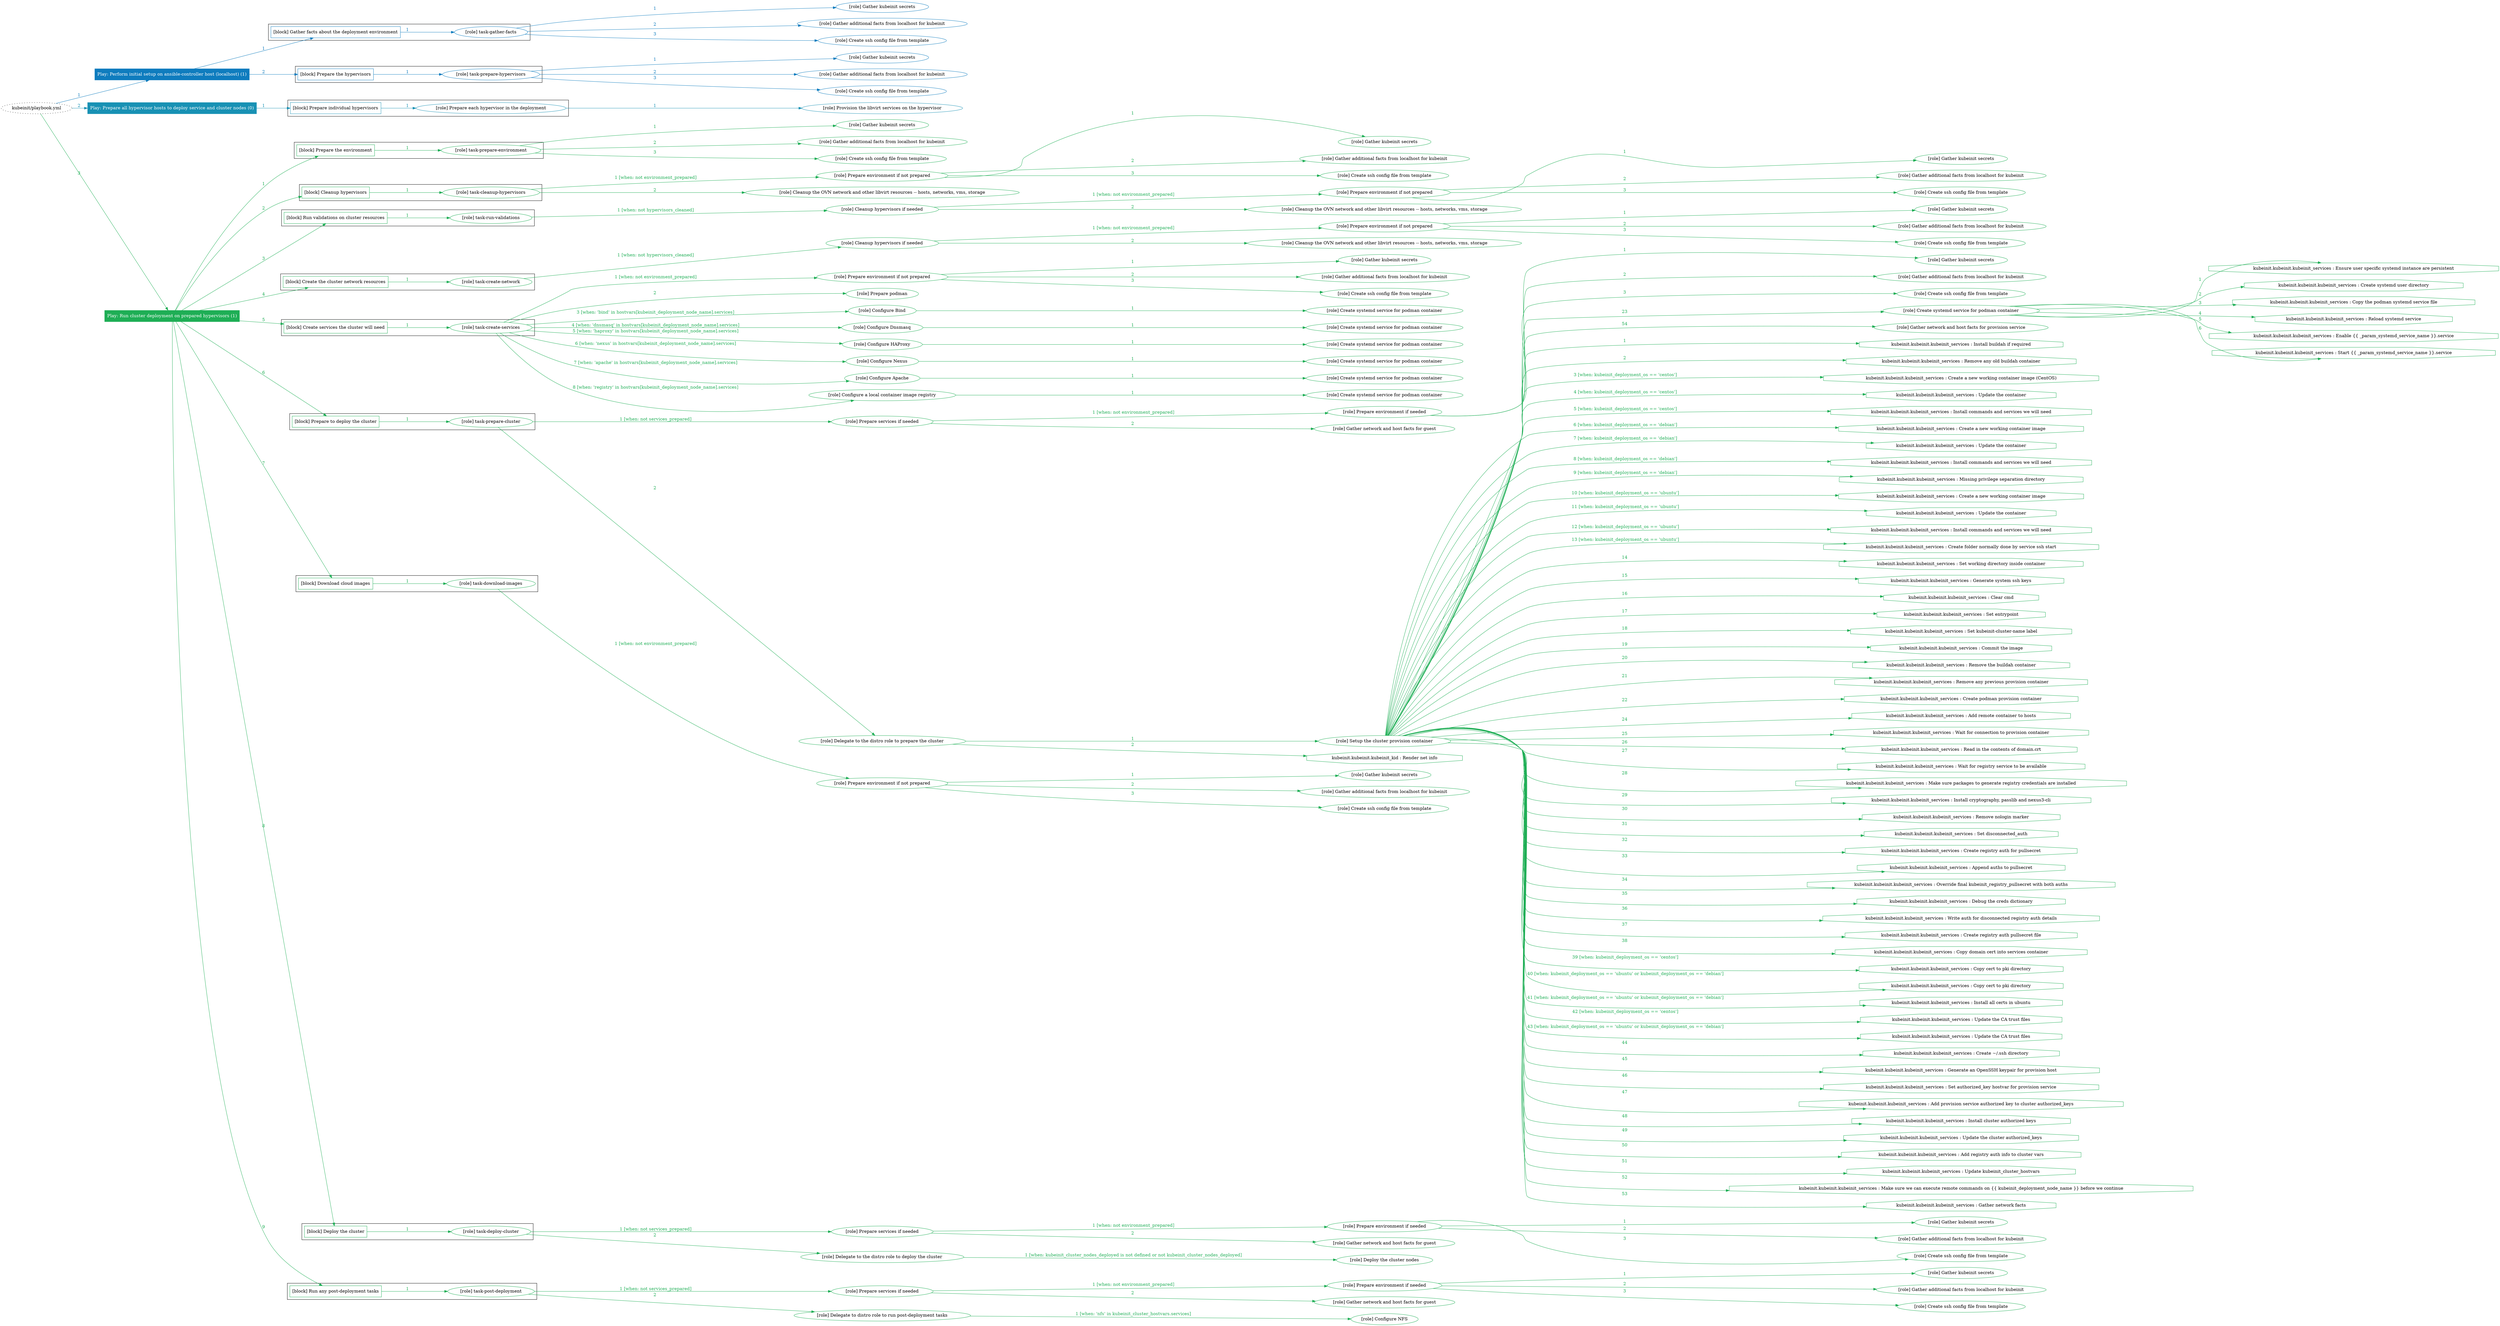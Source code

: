 digraph {
	graph [concentrate=true ordering=in rankdir=LR ratio=fill]
	edge [esep=5 sep=10]
	"kubeinit/playbook.yml" [URL="/home/runner/work/kubeinit/kubeinit/kubeinit/playbook.yml" id=playbook_93dcb3af style=dotted]
	play_56845d8f [label="Play: Perform initial setup on ansible-controller host (localhost) (1)" URL="/home/runner/work/kubeinit/kubeinit/kubeinit/playbook.yml" color="#0e7cbe" fontcolor="#ffffff" id=play_56845d8f shape=box style=filled tooltip=localhost]
	"kubeinit/playbook.yml" -> play_56845d8f [label="1 " color="#0e7cbe" fontcolor="#0e7cbe" id=edge_3c7c042c labeltooltip="1 " tooltip="1 "]
	subgraph "Gather kubeinit secrets" {
		role_252c98d5 [label="[role] Gather kubeinit secrets" URL="/home/runner/.ansible/collections/ansible_collections/kubeinit/kubeinit/roles/kubeinit_prepare/tasks/gather_kubeinit_facts.yml" color="#0e7cbe" id=role_252c98d5 tooltip="Gather kubeinit secrets"]
	}
	subgraph "Gather additional facts from localhost for kubeinit" {
		role_1a60fe30 [label="[role] Gather additional facts from localhost for kubeinit" URL="/home/runner/.ansible/collections/ansible_collections/kubeinit/kubeinit/roles/kubeinit_prepare/tasks/gather_kubeinit_facts.yml" color="#0e7cbe" id=role_1a60fe30 tooltip="Gather additional facts from localhost for kubeinit"]
	}
	subgraph "Create ssh config file from template" {
		role_f1fd09e6 [label="[role] Create ssh config file from template" URL="/home/runner/.ansible/collections/ansible_collections/kubeinit/kubeinit/roles/kubeinit_prepare/tasks/gather_kubeinit_facts.yml" color="#0e7cbe" id=role_f1fd09e6 tooltip="Create ssh config file from template"]
	}
	subgraph "task-gather-facts" {
		role_f5c32ea7 [label="[role] task-gather-facts" URL="/home/runner/work/kubeinit/kubeinit/kubeinit/playbook.yml" color="#0e7cbe" id=role_f5c32ea7 tooltip="task-gather-facts"]
		role_f5c32ea7 -> role_252c98d5 [label="1 " color="#0e7cbe" fontcolor="#0e7cbe" id=edge_48a952c9 labeltooltip="1 " tooltip="1 "]
		role_f5c32ea7 -> role_1a60fe30 [label="2 " color="#0e7cbe" fontcolor="#0e7cbe" id=edge_799456d1 labeltooltip="2 " tooltip="2 "]
		role_f5c32ea7 -> role_f1fd09e6 [label="3 " color="#0e7cbe" fontcolor="#0e7cbe" id=edge_5b49039e labeltooltip="3 " tooltip="3 "]
	}
	subgraph "Gather kubeinit secrets" {
		role_a8493751 [label="[role] Gather kubeinit secrets" URL="/home/runner/.ansible/collections/ansible_collections/kubeinit/kubeinit/roles/kubeinit_prepare/tasks/gather_kubeinit_facts.yml" color="#0e7cbe" id=role_a8493751 tooltip="Gather kubeinit secrets"]
	}
	subgraph "Gather additional facts from localhost for kubeinit" {
		role_d4de27c7 [label="[role] Gather additional facts from localhost for kubeinit" URL="/home/runner/.ansible/collections/ansible_collections/kubeinit/kubeinit/roles/kubeinit_prepare/tasks/gather_kubeinit_facts.yml" color="#0e7cbe" id=role_d4de27c7 tooltip="Gather additional facts from localhost for kubeinit"]
	}
	subgraph "Create ssh config file from template" {
		role_058bfa93 [label="[role] Create ssh config file from template" URL="/home/runner/.ansible/collections/ansible_collections/kubeinit/kubeinit/roles/kubeinit_prepare/tasks/gather_kubeinit_facts.yml" color="#0e7cbe" id=role_058bfa93 tooltip="Create ssh config file from template"]
	}
	subgraph "task-prepare-hypervisors" {
		role_bb31d3ad [label="[role] task-prepare-hypervisors" URL="/home/runner/work/kubeinit/kubeinit/kubeinit/playbook.yml" color="#0e7cbe" id=role_bb31d3ad tooltip="task-prepare-hypervisors"]
		role_bb31d3ad -> role_a8493751 [label="1 " color="#0e7cbe" fontcolor="#0e7cbe" id=edge_369e5af5 labeltooltip="1 " tooltip="1 "]
		role_bb31d3ad -> role_d4de27c7 [label="2 " color="#0e7cbe" fontcolor="#0e7cbe" id=edge_39248601 labeltooltip="2 " tooltip="2 "]
		role_bb31d3ad -> role_058bfa93 [label="3 " color="#0e7cbe" fontcolor="#0e7cbe" id=edge_7207bc61 labeltooltip="3 " tooltip="3 "]
	}
	subgraph "Play: Perform initial setup on ansible-controller host (localhost) (1)" {
		play_56845d8f -> block_6135581a [label=1 color="#0e7cbe" fontcolor="#0e7cbe" id=edge_2f9ee004 labeltooltip=1 tooltip=1]
		subgraph cluster_block_6135581a {
			block_6135581a [label="[block] Gather facts about the deployment environment" URL="/home/runner/work/kubeinit/kubeinit/kubeinit/playbook.yml" color="#0e7cbe" id=block_6135581a labeltooltip="Gather facts about the deployment environment" shape=box tooltip="Gather facts about the deployment environment"]
			block_6135581a -> role_f5c32ea7 [label="1 " color="#0e7cbe" fontcolor="#0e7cbe" id=edge_ae2328a1 labeltooltip="1 " tooltip="1 "]
		}
		play_56845d8f -> block_a8310dfd [label=2 color="#0e7cbe" fontcolor="#0e7cbe" id=edge_bd45bedc labeltooltip=2 tooltip=2]
		subgraph cluster_block_a8310dfd {
			block_a8310dfd [label="[block] Prepare the hypervisors" URL="/home/runner/work/kubeinit/kubeinit/kubeinit/playbook.yml" color="#0e7cbe" id=block_a8310dfd labeltooltip="Prepare the hypervisors" shape=box tooltip="Prepare the hypervisors"]
			block_a8310dfd -> role_bb31d3ad [label="1 " color="#0e7cbe" fontcolor="#0e7cbe" id=edge_41de9890 labeltooltip="1 " tooltip="1 "]
		}
	}
	play_93bce012 [label="Play: Prepare all hypervisor hosts to deploy service and cluster nodes (0)" URL="/home/runner/work/kubeinit/kubeinit/kubeinit/playbook.yml" color="#1891b4" fontcolor="#ffffff" id=play_93bce012 shape=box style=filled tooltip="Play: Prepare all hypervisor hosts to deploy service and cluster nodes (0)"]
	"kubeinit/playbook.yml" -> play_93bce012 [label="2 " color="#1891b4" fontcolor="#1891b4" id=edge_7354a378 labeltooltip="2 " tooltip="2 "]
	subgraph "Provision the libvirt services on the hypervisor" {
		role_9e4bc25d [label="[role] Provision the libvirt services on the hypervisor" URL="/home/runner/.ansible/collections/ansible_collections/kubeinit/kubeinit/roles/kubeinit_prepare/tasks/prepare_hypervisor.yml" color="#1891b4" id=role_9e4bc25d tooltip="Provision the libvirt services on the hypervisor"]
	}
	subgraph "Prepare each hypervisor in the deployment" {
		role_1313c867 [label="[role] Prepare each hypervisor in the deployment" URL="/home/runner/work/kubeinit/kubeinit/kubeinit/playbook.yml" color="#1891b4" id=role_1313c867 tooltip="Prepare each hypervisor in the deployment"]
		role_1313c867 -> role_9e4bc25d [label="1 " color="#1891b4" fontcolor="#1891b4" id=edge_61b5ad9c labeltooltip="1 " tooltip="1 "]
	}
	subgraph "Play: Prepare all hypervisor hosts to deploy service and cluster nodes (0)" {
		play_93bce012 -> block_0ca16316 [label=1 color="#1891b4" fontcolor="#1891b4" id=edge_f2c65651 labeltooltip=1 tooltip=1]
		subgraph cluster_block_0ca16316 {
			block_0ca16316 [label="[block] Prepare individual hypervisors" URL="/home/runner/work/kubeinit/kubeinit/kubeinit/playbook.yml" color="#1891b4" id=block_0ca16316 labeltooltip="Prepare individual hypervisors" shape=box tooltip="Prepare individual hypervisors"]
			block_0ca16316 -> role_1313c867 [label="1 " color="#1891b4" fontcolor="#1891b4" id=edge_e757cd84 labeltooltip="1 " tooltip="1 "]
		}
	}
	play_7b95f399 [label="Play: Run cluster deployment on prepared hypervisors (1)" URL="/home/runner/work/kubeinit/kubeinit/kubeinit/playbook.yml" color="#1eae55" fontcolor="#ffffff" id=play_7b95f399 shape=box style=filled tooltip=localhost]
	"kubeinit/playbook.yml" -> play_7b95f399 [label="3 " color="#1eae55" fontcolor="#1eae55" id=edge_31cddcc6 labeltooltip="3 " tooltip="3 "]
	subgraph "Gather kubeinit secrets" {
		role_d89c12a6 [label="[role] Gather kubeinit secrets" URL="/home/runner/.ansible/collections/ansible_collections/kubeinit/kubeinit/roles/kubeinit_prepare/tasks/gather_kubeinit_facts.yml" color="#1eae55" id=role_d89c12a6 tooltip="Gather kubeinit secrets"]
	}
	subgraph "Gather additional facts from localhost for kubeinit" {
		role_1f51988f [label="[role] Gather additional facts from localhost for kubeinit" URL="/home/runner/.ansible/collections/ansible_collections/kubeinit/kubeinit/roles/kubeinit_prepare/tasks/gather_kubeinit_facts.yml" color="#1eae55" id=role_1f51988f tooltip="Gather additional facts from localhost for kubeinit"]
	}
	subgraph "Create ssh config file from template" {
		role_9dcf0f3e [label="[role] Create ssh config file from template" URL="/home/runner/.ansible/collections/ansible_collections/kubeinit/kubeinit/roles/kubeinit_prepare/tasks/gather_kubeinit_facts.yml" color="#1eae55" id=role_9dcf0f3e tooltip="Create ssh config file from template"]
	}
	subgraph "task-prepare-environment" {
		role_08df7df1 [label="[role] task-prepare-environment" URL="/home/runner/work/kubeinit/kubeinit/kubeinit/playbook.yml" color="#1eae55" id=role_08df7df1 tooltip="task-prepare-environment"]
		role_08df7df1 -> role_d89c12a6 [label="1 " color="#1eae55" fontcolor="#1eae55" id=edge_e307d35d labeltooltip="1 " tooltip="1 "]
		role_08df7df1 -> role_1f51988f [label="2 " color="#1eae55" fontcolor="#1eae55" id=edge_3fea5bf5 labeltooltip="2 " tooltip="2 "]
		role_08df7df1 -> role_9dcf0f3e [label="3 " color="#1eae55" fontcolor="#1eae55" id=edge_98281260 labeltooltip="3 " tooltip="3 "]
	}
	subgraph "Gather kubeinit secrets" {
		role_765edb2b [label="[role] Gather kubeinit secrets" URL="/home/runner/.ansible/collections/ansible_collections/kubeinit/kubeinit/roles/kubeinit_prepare/tasks/gather_kubeinit_facts.yml" color="#1eae55" id=role_765edb2b tooltip="Gather kubeinit secrets"]
	}
	subgraph "Gather additional facts from localhost for kubeinit" {
		role_174d1393 [label="[role] Gather additional facts from localhost for kubeinit" URL="/home/runner/.ansible/collections/ansible_collections/kubeinit/kubeinit/roles/kubeinit_prepare/tasks/gather_kubeinit_facts.yml" color="#1eae55" id=role_174d1393 tooltip="Gather additional facts from localhost for kubeinit"]
	}
	subgraph "Create ssh config file from template" {
		role_553415ea [label="[role] Create ssh config file from template" URL="/home/runner/.ansible/collections/ansible_collections/kubeinit/kubeinit/roles/kubeinit_prepare/tasks/gather_kubeinit_facts.yml" color="#1eae55" id=role_553415ea tooltip="Create ssh config file from template"]
	}
	subgraph "Prepare environment if not prepared" {
		role_6f63c288 [label="[role] Prepare environment if not prepared" URL="/home/runner/.ansible/collections/ansible_collections/kubeinit/kubeinit/roles/kubeinit_prepare/tasks/cleanup_hypervisors.yml" color="#1eae55" id=role_6f63c288 tooltip="Prepare environment if not prepared"]
		role_6f63c288 -> role_765edb2b [label="1 " color="#1eae55" fontcolor="#1eae55" id=edge_9c2f5749 labeltooltip="1 " tooltip="1 "]
		role_6f63c288 -> role_174d1393 [label="2 " color="#1eae55" fontcolor="#1eae55" id=edge_fadc4a76 labeltooltip="2 " tooltip="2 "]
		role_6f63c288 -> role_553415ea [label="3 " color="#1eae55" fontcolor="#1eae55" id=edge_2ca69214 labeltooltip="3 " tooltip="3 "]
	}
	subgraph "Cleanup the OVN network and other libvirt resources -- hosts, networks, vms, storage" {
		role_629105d1 [label="[role] Cleanup the OVN network and other libvirt resources -- hosts, networks, vms, storage" URL="/home/runner/.ansible/collections/ansible_collections/kubeinit/kubeinit/roles/kubeinit_prepare/tasks/cleanup_hypervisors.yml" color="#1eae55" id=role_629105d1 tooltip="Cleanup the OVN network and other libvirt resources -- hosts, networks, vms, storage"]
	}
	subgraph "task-cleanup-hypervisors" {
		role_c8625757 [label="[role] task-cleanup-hypervisors" URL="/home/runner/work/kubeinit/kubeinit/kubeinit/playbook.yml" color="#1eae55" id=role_c8625757 tooltip="task-cleanup-hypervisors"]
		role_c8625757 -> role_6f63c288 [label="1 [when: not environment_prepared]" color="#1eae55" fontcolor="#1eae55" id=edge_aa2d1e63 labeltooltip="1 [when: not environment_prepared]" tooltip="1 [when: not environment_prepared]"]
		role_c8625757 -> role_629105d1 [label="2 " color="#1eae55" fontcolor="#1eae55" id=edge_d92eb6ee labeltooltip="2 " tooltip="2 "]
	}
	subgraph "Gather kubeinit secrets" {
		role_4a360f69 [label="[role] Gather kubeinit secrets" URL="/home/runner/.ansible/collections/ansible_collections/kubeinit/kubeinit/roles/kubeinit_prepare/tasks/gather_kubeinit_facts.yml" color="#1eae55" id=role_4a360f69 tooltip="Gather kubeinit secrets"]
	}
	subgraph "Gather additional facts from localhost for kubeinit" {
		role_83967aa7 [label="[role] Gather additional facts from localhost for kubeinit" URL="/home/runner/.ansible/collections/ansible_collections/kubeinit/kubeinit/roles/kubeinit_prepare/tasks/gather_kubeinit_facts.yml" color="#1eae55" id=role_83967aa7 tooltip="Gather additional facts from localhost for kubeinit"]
	}
	subgraph "Create ssh config file from template" {
		role_66f107c9 [label="[role] Create ssh config file from template" URL="/home/runner/.ansible/collections/ansible_collections/kubeinit/kubeinit/roles/kubeinit_prepare/tasks/gather_kubeinit_facts.yml" color="#1eae55" id=role_66f107c9 tooltip="Create ssh config file from template"]
	}
	subgraph "Prepare environment if not prepared" {
		role_8427452c [label="[role] Prepare environment if not prepared" URL="/home/runner/.ansible/collections/ansible_collections/kubeinit/kubeinit/roles/kubeinit_prepare/tasks/cleanup_hypervisors.yml" color="#1eae55" id=role_8427452c tooltip="Prepare environment if not prepared"]
		role_8427452c -> role_4a360f69 [label="1 " color="#1eae55" fontcolor="#1eae55" id=edge_39794004 labeltooltip="1 " tooltip="1 "]
		role_8427452c -> role_83967aa7 [label="2 " color="#1eae55" fontcolor="#1eae55" id=edge_d5d5a0e3 labeltooltip="2 " tooltip="2 "]
		role_8427452c -> role_66f107c9 [label="3 " color="#1eae55" fontcolor="#1eae55" id=edge_20933c98 labeltooltip="3 " tooltip="3 "]
	}
	subgraph "Cleanup the OVN network and other libvirt resources -- hosts, networks, vms, storage" {
		role_453cd4e9 [label="[role] Cleanup the OVN network and other libvirt resources -- hosts, networks, vms, storage" URL="/home/runner/.ansible/collections/ansible_collections/kubeinit/kubeinit/roles/kubeinit_prepare/tasks/cleanup_hypervisors.yml" color="#1eae55" id=role_453cd4e9 tooltip="Cleanup the OVN network and other libvirt resources -- hosts, networks, vms, storage"]
	}
	subgraph "Cleanup hypervisors if needed" {
		role_e3044e67 [label="[role] Cleanup hypervisors if needed" URL="/home/runner/.ansible/collections/ansible_collections/kubeinit/kubeinit/roles/kubeinit_validations/tasks/main.yml" color="#1eae55" id=role_e3044e67 tooltip="Cleanup hypervisors if needed"]
		role_e3044e67 -> role_8427452c [label="1 [when: not environment_prepared]" color="#1eae55" fontcolor="#1eae55" id=edge_0ee3553d labeltooltip="1 [when: not environment_prepared]" tooltip="1 [when: not environment_prepared]"]
		role_e3044e67 -> role_453cd4e9 [label="2 " color="#1eae55" fontcolor="#1eae55" id=edge_96ce1ae5 labeltooltip="2 " tooltip="2 "]
	}
	subgraph "task-run-validations" {
		role_f20fa3fe [label="[role] task-run-validations" URL="/home/runner/work/kubeinit/kubeinit/kubeinit/playbook.yml" color="#1eae55" id=role_f20fa3fe tooltip="task-run-validations"]
		role_f20fa3fe -> role_e3044e67 [label="1 [when: not hypervisors_cleaned]" color="#1eae55" fontcolor="#1eae55" id=edge_40a4d193 labeltooltip="1 [when: not hypervisors_cleaned]" tooltip="1 [when: not hypervisors_cleaned]"]
	}
	subgraph "Gather kubeinit secrets" {
		role_1f09a0a5 [label="[role] Gather kubeinit secrets" URL="/home/runner/.ansible/collections/ansible_collections/kubeinit/kubeinit/roles/kubeinit_prepare/tasks/gather_kubeinit_facts.yml" color="#1eae55" id=role_1f09a0a5 tooltip="Gather kubeinit secrets"]
	}
	subgraph "Gather additional facts from localhost for kubeinit" {
		role_caddd265 [label="[role] Gather additional facts from localhost for kubeinit" URL="/home/runner/.ansible/collections/ansible_collections/kubeinit/kubeinit/roles/kubeinit_prepare/tasks/gather_kubeinit_facts.yml" color="#1eae55" id=role_caddd265 tooltip="Gather additional facts from localhost for kubeinit"]
	}
	subgraph "Create ssh config file from template" {
		role_11c95fcb [label="[role] Create ssh config file from template" URL="/home/runner/.ansible/collections/ansible_collections/kubeinit/kubeinit/roles/kubeinit_prepare/tasks/gather_kubeinit_facts.yml" color="#1eae55" id=role_11c95fcb tooltip="Create ssh config file from template"]
	}
	subgraph "Prepare environment if not prepared" {
		role_ea5720d5 [label="[role] Prepare environment if not prepared" URL="/home/runner/.ansible/collections/ansible_collections/kubeinit/kubeinit/roles/kubeinit_prepare/tasks/cleanup_hypervisors.yml" color="#1eae55" id=role_ea5720d5 tooltip="Prepare environment if not prepared"]
		role_ea5720d5 -> role_1f09a0a5 [label="1 " color="#1eae55" fontcolor="#1eae55" id=edge_98639933 labeltooltip="1 " tooltip="1 "]
		role_ea5720d5 -> role_caddd265 [label="2 " color="#1eae55" fontcolor="#1eae55" id=edge_feae7f0c labeltooltip="2 " tooltip="2 "]
		role_ea5720d5 -> role_11c95fcb [label="3 " color="#1eae55" fontcolor="#1eae55" id=edge_6242f1df labeltooltip="3 " tooltip="3 "]
	}
	subgraph "Cleanup the OVN network and other libvirt resources -- hosts, networks, vms, storage" {
		role_fc3e5e92 [label="[role] Cleanup the OVN network and other libvirt resources -- hosts, networks, vms, storage" URL="/home/runner/.ansible/collections/ansible_collections/kubeinit/kubeinit/roles/kubeinit_prepare/tasks/cleanup_hypervisors.yml" color="#1eae55" id=role_fc3e5e92 tooltip="Cleanup the OVN network and other libvirt resources -- hosts, networks, vms, storage"]
	}
	subgraph "Cleanup hypervisors if needed" {
		role_28722311 [label="[role] Cleanup hypervisors if needed" URL="/home/runner/.ansible/collections/ansible_collections/kubeinit/kubeinit/roles/kubeinit_libvirt/tasks/create_network.yml" color="#1eae55" id=role_28722311 tooltip="Cleanup hypervisors if needed"]
		role_28722311 -> role_ea5720d5 [label="1 [when: not environment_prepared]" color="#1eae55" fontcolor="#1eae55" id=edge_fda4a090 labeltooltip="1 [when: not environment_prepared]" tooltip="1 [when: not environment_prepared]"]
		role_28722311 -> role_fc3e5e92 [label="2 " color="#1eae55" fontcolor="#1eae55" id=edge_de83074d labeltooltip="2 " tooltip="2 "]
	}
	subgraph "task-create-network" {
		role_7ecb52dd [label="[role] task-create-network" URL="/home/runner/work/kubeinit/kubeinit/kubeinit/playbook.yml" color="#1eae55" id=role_7ecb52dd tooltip="task-create-network"]
		role_7ecb52dd -> role_28722311 [label="1 [when: not hypervisors_cleaned]" color="#1eae55" fontcolor="#1eae55" id=edge_527c47b5 labeltooltip="1 [when: not hypervisors_cleaned]" tooltip="1 [when: not hypervisors_cleaned]"]
	}
	subgraph "Gather kubeinit secrets" {
		role_25f1ac88 [label="[role] Gather kubeinit secrets" URL="/home/runner/.ansible/collections/ansible_collections/kubeinit/kubeinit/roles/kubeinit_prepare/tasks/gather_kubeinit_facts.yml" color="#1eae55" id=role_25f1ac88 tooltip="Gather kubeinit secrets"]
	}
	subgraph "Gather additional facts from localhost for kubeinit" {
		role_cbce2d5e [label="[role] Gather additional facts from localhost for kubeinit" URL="/home/runner/.ansible/collections/ansible_collections/kubeinit/kubeinit/roles/kubeinit_prepare/tasks/gather_kubeinit_facts.yml" color="#1eae55" id=role_cbce2d5e tooltip="Gather additional facts from localhost for kubeinit"]
	}
	subgraph "Create ssh config file from template" {
		role_4af6dcd1 [label="[role] Create ssh config file from template" URL="/home/runner/.ansible/collections/ansible_collections/kubeinit/kubeinit/roles/kubeinit_prepare/tasks/gather_kubeinit_facts.yml" color="#1eae55" id=role_4af6dcd1 tooltip="Create ssh config file from template"]
	}
	subgraph "Prepare environment if not prepared" {
		role_f45cce4c [label="[role] Prepare environment if not prepared" URL="/home/runner/.ansible/collections/ansible_collections/kubeinit/kubeinit/roles/kubeinit_services/tasks/main.yml" color="#1eae55" id=role_f45cce4c tooltip="Prepare environment if not prepared"]
		role_f45cce4c -> role_25f1ac88 [label="1 " color="#1eae55" fontcolor="#1eae55" id=edge_c228ea97 labeltooltip="1 " tooltip="1 "]
		role_f45cce4c -> role_cbce2d5e [label="2 " color="#1eae55" fontcolor="#1eae55" id=edge_67cf21ce labeltooltip="2 " tooltip="2 "]
		role_f45cce4c -> role_4af6dcd1 [label="3 " color="#1eae55" fontcolor="#1eae55" id=edge_54bf0a59 labeltooltip="3 " tooltip="3 "]
	}
	subgraph "Prepare podman" {
		role_1b7b8404 [label="[role] Prepare podman" URL="/home/runner/.ansible/collections/ansible_collections/kubeinit/kubeinit/roles/kubeinit_services/tasks/00_create_service_pod.yml" color="#1eae55" id=role_1b7b8404 tooltip="Prepare podman"]
	}
	subgraph "Create systemd service for podman container" {
		role_40187f57 [label="[role] Create systemd service for podman container" URL="/home/runner/.ansible/collections/ansible_collections/kubeinit/kubeinit/roles/kubeinit_bind/tasks/main.yml" color="#1eae55" id=role_40187f57 tooltip="Create systemd service for podman container"]
	}
	subgraph "Configure Bind" {
		role_3f3ced48 [label="[role] Configure Bind" URL="/home/runner/.ansible/collections/ansible_collections/kubeinit/kubeinit/roles/kubeinit_services/tasks/start_services_containers.yml" color="#1eae55" id=role_3f3ced48 tooltip="Configure Bind"]
		role_3f3ced48 -> role_40187f57 [label="1 " color="#1eae55" fontcolor="#1eae55" id=edge_1343c01f labeltooltip="1 " tooltip="1 "]
	}
	subgraph "Create systemd service for podman container" {
		role_9e4b3de5 [label="[role] Create systemd service for podman container" URL="/home/runner/.ansible/collections/ansible_collections/kubeinit/kubeinit/roles/kubeinit_dnsmasq/tasks/main.yml" color="#1eae55" id=role_9e4b3de5 tooltip="Create systemd service for podman container"]
	}
	subgraph "Configure Dnsmasq" {
		role_c3bfc7f0 [label="[role] Configure Dnsmasq" URL="/home/runner/.ansible/collections/ansible_collections/kubeinit/kubeinit/roles/kubeinit_services/tasks/start_services_containers.yml" color="#1eae55" id=role_c3bfc7f0 tooltip="Configure Dnsmasq"]
		role_c3bfc7f0 -> role_9e4b3de5 [label="1 " color="#1eae55" fontcolor="#1eae55" id=edge_dd2ff0f0 labeltooltip="1 " tooltip="1 "]
	}
	subgraph "Create systemd service for podman container" {
		role_87774f2f [label="[role] Create systemd service for podman container" URL="/home/runner/.ansible/collections/ansible_collections/kubeinit/kubeinit/roles/kubeinit_haproxy/tasks/main.yml" color="#1eae55" id=role_87774f2f tooltip="Create systemd service for podman container"]
	}
	subgraph "Configure HAProxy" {
		role_779b2b23 [label="[role] Configure HAProxy" URL="/home/runner/.ansible/collections/ansible_collections/kubeinit/kubeinit/roles/kubeinit_services/tasks/start_services_containers.yml" color="#1eae55" id=role_779b2b23 tooltip="Configure HAProxy"]
		role_779b2b23 -> role_87774f2f [label="1 " color="#1eae55" fontcolor="#1eae55" id=edge_5782452b labeltooltip="1 " tooltip="1 "]
	}
	subgraph "Create systemd service for podman container" {
		role_2af98aa9 [label="[role] Create systemd service for podman container" URL="/home/runner/.ansible/collections/ansible_collections/kubeinit/kubeinit/roles/kubeinit_nexus/tasks/main.yml" color="#1eae55" id=role_2af98aa9 tooltip="Create systemd service for podman container"]
	}
	subgraph "Configure Nexus" {
		role_16068ab5 [label="[role] Configure Nexus" URL="/home/runner/.ansible/collections/ansible_collections/kubeinit/kubeinit/roles/kubeinit_services/tasks/start_services_containers.yml" color="#1eae55" id=role_16068ab5 tooltip="Configure Nexus"]
		role_16068ab5 -> role_2af98aa9 [label="1 " color="#1eae55" fontcolor="#1eae55" id=edge_aaf5ffd7 labeltooltip="1 " tooltip="1 "]
	}
	subgraph "Create systemd service for podman container" {
		role_2a4e0175 [label="[role] Create systemd service for podman container" URL="/home/runner/.ansible/collections/ansible_collections/kubeinit/kubeinit/roles/kubeinit_apache/tasks/main.yml" color="#1eae55" id=role_2a4e0175 tooltip="Create systemd service for podman container"]
	}
	subgraph "Configure Apache" {
		role_f574aeb4 [label="[role] Configure Apache" URL="/home/runner/.ansible/collections/ansible_collections/kubeinit/kubeinit/roles/kubeinit_services/tasks/start_services_containers.yml" color="#1eae55" id=role_f574aeb4 tooltip="Configure Apache"]
		role_f574aeb4 -> role_2a4e0175 [label="1 " color="#1eae55" fontcolor="#1eae55" id=edge_6024b864 labeltooltip="1 " tooltip="1 "]
	}
	subgraph "Create systemd service for podman container" {
		role_a02edf46 [label="[role] Create systemd service for podman container" URL="/home/runner/.ansible/collections/ansible_collections/kubeinit/kubeinit/roles/kubeinit_registry/tasks/main.yml" color="#1eae55" id=role_a02edf46 tooltip="Create systemd service for podman container"]
	}
	subgraph "Configure a local container image registry" {
		role_286dc273 [label="[role] Configure a local container image registry" URL="/home/runner/.ansible/collections/ansible_collections/kubeinit/kubeinit/roles/kubeinit_services/tasks/start_services_containers.yml" color="#1eae55" id=role_286dc273 tooltip="Configure a local container image registry"]
		role_286dc273 -> role_a02edf46 [label="1 " color="#1eae55" fontcolor="#1eae55" id=edge_5977452c labeltooltip="1 " tooltip="1 "]
	}
	subgraph "task-create-services" {
		role_39f2a8af [label="[role] task-create-services" URL="/home/runner/work/kubeinit/kubeinit/kubeinit/playbook.yml" color="#1eae55" id=role_39f2a8af tooltip="task-create-services"]
		role_39f2a8af -> role_f45cce4c [label="1 [when: not environment_prepared]" color="#1eae55" fontcolor="#1eae55" id=edge_8786c6e8 labeltooltip="1 [when: not environment_prepared]" tooltip="1 [when: not environment_prepared]"]
		role_39f2a8af -> role_1b7b8404 [label="2 " color="#1eae55" fontcolor="#1eae55" id=edge_d54a27fc labeltooltip="2 " tooltip="2 "]
		role_39f2a8af -> role_3f3ced48 [label="3 [when: 'bind' in hostvars[kubeinit_deployment_node_name].services]" color="#1eae55" fontcolor="#1eae55" id=edge_2571b9d3 labeltooltip="3 [when: 'bind' in hostvars[kubeinit_deployment_node_name].services]" tooltip="3 [when: 'bind' in hostvars[kubeinit_deployment_node_name].services]"]
		role_39f2a8af -> role_c3bfc7f0 [label="4 [when: 'dnsmasq' in hostvars[kubeinit_deployment_node_name].services]" color="#1eae55" fontcolor="#1eae55" id=edge_7493405d labeltooltip="4 [when: 'dnsmasq' in hostvars[kubeinit_deployment_node_name].services]" tooltip="4 [when: 'dnsmasq' in hostvars[kubeinit_deployment_node_name].services]"]
		role_39f2a8af -> role_779b2b23 [label="5 [when: 'haproxy' in hostvars[kubeinit_deployment_node_name].services]" color="#1eae55" fontcolor="#1eae55" id=edge_40ab818f labeltooltip="5 [when: 'haproxy' in hostvars[kubeinit_deployment_node_name].services]" tooltip="5 [when: 'haproxy' in hostvars[kubeinit_deployment_node_name].services]"]
		role_39f2a8af -> role_16068ab5 [label="6 [when: 'nexus' in hostvars[kubeinit_deployment_node_name].services]" color="#1eae55" fontcolor="#1eae55" id=edge_3fba9778 labeltooltip="6 [when: 'nexus' in hostvars[kubeinit_deployment_node_name].services]" tooltip="6 [when: 'nexus' in hostvars[kubeinit_deployment_node_name].services]"]
		role_39f2a8af -> role_f574aeb4 [label="7 [when: 'apache' in hostvars[kubeinit_deployment_node_name].services]" color="#1eae55" fontcolor="#1eae55" id=edge_5a6db413 labeltooltip="7 [when: 'apache' in hostvars[kubeinit_deployment_node_name].services]" tooltip="7 [when: 'apache' in hostvars[kubeinit_deployment_node_name].services]"]
		role_39f2a8af -> role_286dc273 [label="8 [when: 'registry' in hostvars[kubeinit_deployment_node_name].services]" color="#1eae55" fontcolor="#1eae55" id=edge_f41afeae labeltooltip="8 [when: 'registry' in hostvars[kubeinit_deployment_node_name].services]" tooltip="8 [when: 'registry' in hostvars[kubeinit_deployment_node_name].services]"]
	}
	subgraph "Gather kubeinit secrets" {
		role_0c2d9765 [label="[role] Gather kubeinit secrets" URL="/home/runner/.ansible/collections/ansible_collections/kubeinit/kubeinit/roles/kubeinit_prepare/tasks/gather_kubeinit_facts.yml" color="#1eae55" id=role_0c2d9765 tooltip="Gather kubeinit secrets"]
	}
	subgraph "Gather additional facts from localhost for kubeinit" {
		role_0baa495b [label="[role] Gather additional facts from localhost for kubeinit" URL="/home/runner/.ansible/collections/ansible_collections/kubeinit/kubeinit/roles/kubeinit_prepare/tasks/gather_kubeinit_facts.yml" color="#1eae55" id=role_0baa495b tooltip="Gather additional facts from localhost for kubeinit"]
	}
	subgraph "Create ssh config file from template" {
		role_050d7607 [label="[role] Create ssh config file from template" URL="/home/runner/.ansible/collections/ansible_collections/kubeinit/kubeinit/roles/kubeinit_prepare/tasks/gather_kubeinit_facts.yml" color="#1eae55" id=role_050d7607 tooltip="Create ssh config file from template"]
	}
	subgraph "Prepare environment if needed" {
		role_4331628d [label="[role] Prepare environment if needed" URL="/home/runner/.ansible/collections/ansible_collections/kubeinit/kubeinit/roles/kubeinit_services/tasks/prepare_services.yml" color="#1eae55" id=role_4331628d tooltip="Prepare environment if needed"]
		role_4331628d -> role_0c2d9765 [label="1 " color="#1eae55" fontcolor="#1eae55" id=edge_6388965f labeltooltip="1 " tooltip="1 "]
		role_4331628d -> role_0baa495b [label="2 " color="#1eae55" fontcolor="#1eae55" id=edge_18d3c240 labeltooltip="2 " tooltip="2 "]
		role_4331628d -> role_050d7607 [label="3 " color="#1eae55" fontcolor="#1eae55" id=edge_f47f4792 labeltooltip="3 " tooltip="3 "]
	}
	subgraph "Gather network and host facts for guest" {
		role_ec2abd4c [label="[role] Gather network and host facts for guest" URL="/home/runner/.ansible/collections/ansible_collections/kubeinit/kubeinit/roles/kubeinit_services/tasks/prepare_services.yml" color="#1eae55" id=role_ec2abd4c tooltip="Gather network and host facts for guest"]
	}
	subgraph "Prepare services if needed" {
		role_e79e6cce [label="[role] Prepare services if needed" URL="/home/runner/.ansible/collections/ansible_collections/kubeinit/kubeinit/roles/kubeinit_prepare/tasks/prepare_cluster.yml" color="#1eae55" id=role_e79e6cce tooltip="Prepare services if needed"]
		role_e79e6cce -> role_4331628d [label="1 [when: not environment_prepared]" color="#1eae55" fontcolor="#1eae55" id=edge_0d906e50 labeltooltip="1 [when: not environment_prepared]" tooltip="1 [when: not environment_prepared]"]
		role_e79e6cce -> role_ec2abd4c [label="2 " color="#1eae55" fontcolor="#1eae55" id=edge_889ae6a1 labeltooltip="2 " tooltip="2 "]
	}
	subgraph "Create systemd service for podman container" {
		role_82e817f5 [label="[role] Create systemd service for podman container" URL="/home/runner/.ansible/collections/ansible_collections/kubeinit/kubeinit/roles/kubeinit_services/tasks/create_provision_container.yml" color="#1eae55" id=role_82e817f5 tooltip="Create systemd service for podman container"]
		task_1f2f406f [label="kubeinit.kubeinit.kubeinit_services : Ensure user specific systemd instance are persistent" URL="/home/runner/.ansible/collections/ansible_collections/kubeinit/kubeinit/roles/kubeinit_services/tasks/create_managed_service.yml" color="#1eae55" id=task_1f2f406f shape=octagon tooltip="kubeinit.kubeinit.kubeinit_services : Ensure user specific systemd instance are persistent"]
		role_82e817f5 -> task_1f2f406f [label="1 " color="#1eae55" fontcolor="#1eae55" id=edge_1d2940a1 labeltooltip="1 " tooltip="1 "]
		task_69954a69 [label="kubeinit.kubeinit.kubeinit_services : Create systemd user directory" URL="/home/runner/.ansible/collections/ansible_collections/kubeinit/kubeinit/roles/kubeinit_services/tasks/create_managed_service.yml" color="#1eae55" id=task_69954a69 shape=octagon tooltip="kubeinit.kubeinit.kubeinit_services : Create systemd user directory"]
		role_82e817f5 -> task_69954a69 [label="2 " color="#1eae55" fontcolor="#1eae55" id=edge_e56d4178 labeltooltip="2 " tooltip="2 "]
		task_72102fbc [label="kubeinit.kubeinit.kubeinit_services : Copy the podman systemd service file" URL="/home/runner/.ansible/collections/ansible_collections/kubeinit/kubeinit/roles/kubeinit_services/tasks/create_managed_service.yml" color="#1eae55" id=task_72102fbc shape=octagon tooltip="kubeinit.kubeinit.kubeinit_services : Copy the podman systemd service file"]
		role_82e817f5 -> task_72102fbc [label="3 " color="#1eae55" fontcolor="#1eae55" id=edge_7ef236e2 labeltooltip="3 " tooltip="3 "]
		task_f713fd03 [label="kubeinit.kubeinit.kubeinit_services : Reload systemd service" URL="/home/runner/.ansible/collections/ansible_collections/kubeinit/kubeinit/roles/kubeinit_services/tasks/create_managed_service.yml" color="#1eae55" id=task_f713fd03 shape=octagon tooltip="kubeinit.kubeinit.kubeinit_services : Reload systemd service"]
		role_82e817f5 -> task_f713fd03 [label="4 " color="#1eae55" fontcolor="#1eae55" id=edge_66e5c724 labeltooltip="4 " tooltip="4 "]
		task_83c8ffac [label="kubeinit.kubeinit.kubeinit_services : Enable {{ _param_systemd_service_name }}.service" URL="/home/runner/.ansible/collections/ansible_collections/kubeinit/kubeinit/roles/kubeinit_services/tasks/create_managed_service.yml" color="#1eae55" id=task_83c8ffac shape=octagon tooltip="kubeinit.kubeinit.kubeinit_services : Enable {{ _param_systemd_service_name }}.service"]
		role_82e817f5 -> task_83c8ffac [label="5 " color="#1eae55" fontcolor="#1eae55" id=edge_092f7498 labeltooltip="5 " tooltip="5 "]
		task_aba597e7 [label="kubeinit.kubeinit.kubeinit_services : Start {{ _param_systemd_service_name }}.service" URL="/home/runner/.ansible/collections/ansible_collections/kubeinit/kubeinit/roles/kubeinit_services/tasks/create_managed_service.yml" color="#1eae55" id=task_aba597e7 shape=octagon tooltip="kubeinit.kubeinit.kubeinit_services : Start {{ _param_systemd_service_name }}.service"]
		role_82e817f5 -> task_aba597e7 [label="6 " color="#1eae55" fontcolor="#1eae55" id=edge_d8acaec4 labeltooltip="6 " tooltip="6 "]
	}
	subgraph "Gather network and host facts for provision service" {
		role_7cd28109 [label="[role] Gather network and host facts for provision service" URL="/home/runner/.ansible/collections/ansible_collections/kubeinit/kubeinit/roles/kubeinit_services/tasks/create_provision_container.yml" color="#1eae55" id=role_7cd28109 tooltip="Gather network and host facts for provision service"]
	}
	subgraph "Setup the cluster provision container" {
		role_3389582b [label="[role] Setup the cluster provision container" URL="/home/runner/.ansible/collections/ansible_collections/kubeinit/kubeinit/roles/kubeinit_kid/tasks/prepare_cluster.yml" color="#1eae55" id=role_3389582b tooltip="Setup the cluster provision container"]
		task_4e88ea42 [label="kubeinit.kubeinit.kubeinit_services : Install buildah if required" URL="/home/runner/.ansible/collections/ansible_collections/kubeinit/kubeinit/roles/kubeinit_services/tasks/create_provision_container.yml" color="#1eae55" id=task_4e88ea42 shape=octagon tooltip="kubeinit.kubeinit.kubeinit_services : Install buildah if required"]
		role_3389582b -> task_4e88ea42 [label="1 " color="#1eae55" fontcolor="#1eae55" id=edge_f21d6824 labeltooltip="1 " tooltip="1 "]
		task_d632c7a2 [label="kubeinit.kubeinit.kubeinit_services : Remove any old buildah container" URL="/home/runner/.ansible/collections/ansible_collections/kubeinit/kubeinit/roles/kubeinit_services/tasks/create_provision_container.yml" color="#1eae55" id=task_d632c7a2 shape=octagon tooltip="kubeinit.kubeinit.kubeinit_services : Remove any old buildah container"]
		role_3389582b -> task_d632c7a2 [label="2 " color="#1eae55" fontcolor="#1eae55" id=edge_8812ec02 labeltooltip="2 " tooltip="2 "]
		task_01db26e0 [label="kubeinit.kubeinit.kubeinit_services : Create a new working container image (CentOS)" URL="/home/runner/.ansible/collections/ansible_collections/kubeinit/kubeinit/roles/kubeinit_services/tasks/create_provision_container.yml" color="#1eae55" id=task_01db26e0 shape=octagon tooltip="kubeinit.kubeinit.kubeinit_services : Create a new working container image (CentOS)"]
		role_3389582b -> task_01db26e0 [label="3 [when: kubeinit_deployment_os == 'centos']" color="#1eae55" fontcolor="#1eae55" id=edge_0290430c labeltooltip="3 [when: kubeinit_deployment_os == 'centos']" tooltip="3 [when: kubeinit_deployment_os == 'centos']"]
		task_9ff95e6e [label="kubeinit.kubeinit.kubeinit_services : Update the container" URL="/home/runner/.ansible/collections/ansible_collections/kubeinit/kubeinit/roles/kubeinit_services/tasks/create_provision_container.yml" color="#1eae55" id=task_9ff95e6e shape=octagon tooltip="kubeinit.kubeinit.kubeinit_services : Update the container"]
		role_3389582b -> task_9ff95e6e [label="4 [when: kubeinit_deployment_os == 'centos']" color="#1eae55" fontcolor="#1eae55" id=edge_b8ffcf27 labeltooltip="4 [when: kubeinit_deployment_os == 'centos']" tooltip="4 [when: kubeinit_deployment_os == 'centos']"]
		task_157cdfc7 [label="kubeinit.kubeinit.kubeinit_services : Install commands and services we will need" URL="/home/runner/.ansible/collections/ansible_collections/kubeinit/kubeinit/roles/kubeinit_services/tasks/create_provision_container.yml" color="#1eae55" id=task_157cdfc7 shape=octagon tooltip="kubeinit.kubeinit.kubeinit_services : Install commands and services we will need"]
		role_3389582b -> task_157cdfc7 [label="5 [when: kubeinit_deployment_os == 'centos']" color="#1eae55" fontcolor="#1eae55" id=edge_1b869b54 labeltooltip="5 [when: kubeinit_deployment_os == 'centos']" tooltip="5 [when: kubeinit_deployment_os == 'centos']"]
		task_26b3a145 [label="kubeinit.kubeinit.kubeinit_services : Create a new working container image" URL="/home/runner/.ansible/collections/ansible_collections/kubeinit/kubeinit/roles/kubeinit_services/tasks/create_provision_container.yml" color="#1eae55" id=task_26b3a145 shape=octagon tooltip="kubeinit.kubeinit.kubeinit_services : Create a new working container image"]
		role_3389582b -> task_26b3a145 [label="6 [when: kubeinit_deployment_os == 'debian']" color="#1eae55" fontcolor="#1eae55" id=edge_5e607001 labeltooltip="6 [when: kubeinit_deployment_os == 'debian']" tooltip="6 [when: kubeinit_deployment_os == 'debian']"]
		task_49eee197 [label="kubeinit.kubeinit.kubeinit_services : Update the container" URL="/home/runner/.ansible/collections/ansible_collections/kubeinit/kubeinit/roles/kubeinit_services/tasks/create_provision_container.yml" color="#1eae55" id=task_49eee197 shape=octagon tooltip="kubeinit.kubeinit.kubeinit_services : Update the container"]
		role_3389582b -> task_49eee197 [label="7 [when: kubeinit_deployment_os == 'debian']" color="#1eae55" fontcolor="#1eae55" id=edge_38255ec6 labeltooltip="7 [when: kubeinit_deployment_os == 'debian']" tooltip="7 [when: kubeinit_deployment_os == 'debian']"]
		task_598b211a [label="kubeinit.kubeinit.kubeinit_services : Install commands and services we will need" URL="/home/runner/.ansible/collections/ansible_collections/kubeinit/kubeinit/roles/kubeinit_services/tasks/create_provision_container.yml" color="#1eae55" id=task_598b211a shape=octagon tooltip="kubeinit.kubeinit.kubeinit_services : Install commands and services we will need"]
		role_3389582b -> task_598b211a [label="8 [when: kubeinit_deployment_os == 'debian']" color="#1eae55" fontcolor="#1eae55" id=edge_bc6b5408 labeltooltip="8 [when: kubeinit_deployment_os == 'debian']" tooltip="8 [when: kubeinit_deployment_os == 'debian']"]
		task_2f1029bc [label="kubeinit.kubeinit.kubeinit_services : Missing privilege separation directory" URL="/home/runner/.ansible/collections/ansible_collections/kubeinit/kubeinit/roles/kubeinit_services/tasks/create_provision_container.yml" color="#1eae55" id=task_2f1029bc shape=octagon tooltip="kubeinit.kubeinit.kubeinit_services : Missing privilege separation directory"]
		role_3389582b -> task_2f1029bc [label="9 [when: kubeinit_deployment_os == 'debian']" color="#1eae55" fontcolor="#1eae55" id=edge_d724f725 labeltooltip="9 [when: kubeinit_deployment_os == 'debian']" tooltip="9 [when: kubeinit_deployment_os == 'debian']"]
		task_f5e58c22 [label="kubeinit.kubeinit.kubeinit_services : Create a new working container image" URL="/home/runner/.ansible/collections/ansible_collections/kubeinit/kubeinit/roles/kubeinit_services/tasks/create_provision_container.yml" color="#1eae55" id=task_f5e58c22 shape=octagon tooltip="kubeinit.kubeinit.kubeinit_services : Create a new working container image"]
		role_3389582b -> task_f5e58c22 [label="10 [when: kubeinit_deployment_os == 'ubuntu']" color="#1eae55" fontcolor="#1eae55" id=edge_1027bccb labeltooltip="10 [when: kubeinit_deployment_os == 'ubuntu']" tooltip="10 [when: kubeinit_deployment_os == 'ubuntu']"]
		task_4ca9ad28 [label="kubeinit.kubeinit.kubeinit_services : Update the container" URL="/home/runner/.ansible/collections/ansible_collections/kubeinit/kubeinit/roles/kubeinit_services/tasks/create_provision_container.yml" color="#1eae55" id=task_4ca9ad28 shape=octagon tooltip="kubeinit.kubeinit.kubeinit_services : Update the container"]
		role_3389582b -> task_4ca9ad28 [label="11 [when: kubeinit_deployment_os == 'ubuntu']" color="#1eae55" fontcolor="#1eae55" id=edge_ed119214 labeltooltip="11 [when: kubeinit_deployment_os == 'ubuntu']" tooltip="11 [when: kubeinit_deployment_os == 'ubuntu']"]
		task_a12d3ce4 [label="kubeinit.kubeinit.kubeinit_services : Install commands and services we will need" URL="/home/runner/.ansible/collections/ansible_collections/kubeinit/kubeinit/roles/kubeinit_services/tasks/create_provision_container.yml" color="#1eae55" id=task_a12d3ce4 shape=octagon tooltip="kubeinit.kubeinit.kubeinit_services : Install commands and services we will need"]
		role_3389582b -> task_a12d3ce4 [label="12 [when: kubeinit_deployment_os == 'ubuntu']" color="#1eae55" fontcolor="#1eae55" id=edge_418f9685 labeltooltip="12 [when: kubeinit_deployment_os == 'ubuntu']" tooltip="12 [when: kubeinit_deployment_os == 'ubuntu']"]
		task_3924ecd2 [label="kubeinit.kubeinit.kubeinit_services : Create folder normally done by service ssh start" URL="/home/runner/.ansible/collections/ansible_collections/kubeinit/kubeinit/roles/kubeinit_services/tasks/create_provision_container.yml" color="#1eae55" id=task_3924ecd2 shape=octagon tooltip="kubeinit.kubeinit.kubeinit_services : Create folder normally done by service ssh start"]
		role_3389582b -> task_3924ecd2 [label="13 [when: kubeinit_deployment_os == 'ubuntu']" color="#1eae55" fontcolor="#1eae55" id=edge_6ae8f5f4 labeltooltip="13 [when: kubeinit_deployment_os == 'ubuntu']" tooltip="13 [when: kubeinit_deployment_os == 'ubuntu']"]
		task_d4c390fb [label="kubeinit.kubeinit.kubeinit_services : Set working directory inside container" URL="/home/runner/.ansible/collections/ansible_collections/kubeinit/kubeinit/roles/kubeinit_services/tasks/create_provision_container.yml" color="#1eae55" id=task_d4c390fb shape=octagon tooltip="kubeinit.kubeinit.kubeinit_services : Set working directory inside container"]
		role_3389582b -> task_d4c390fb [label="14 " color="#1eae55" fontcolor="#1eae55" id=edge_1101d6d7 labeltooltip="14 " tooltip="14 "]
		task_01d89935 [label="kubeinit.kubeinit.kubeinit_services : Generate system ssh keys" URL="/home/runner/.ansible/collections/ansible_collections/kubeinit/kubeinit/roles/kubeinit_services/tasks/create_provision_container.yml" color="#1eae55" id=task_01d89935 shape=octagon tooltip="kubeinit.kubeinit.kubeinit_services : Generate system ssh keys"]
		role_3389582b -> task_01d89935 [label="15 " color="#1eae55" fontcolor="#1eae55" id=edge_1994901c labeltooltip="15 " tooltip="15 "]
		task_d060fb3b [label="kubeinit.kubeinit.kubeinit_services : Clear cmd" URL="/home/runner/.ansible/collections/ansible_collections/kubeinit/kubeinit/roles/kubeinit_services/tasks/create_provision_container.yml" color="#1eae55" id=task_d060fb3b shape=octagon tooltip="kubeinit.kubeinit.kubeinit_services : Clear cmd"]
		role_3389582b -> task_d060fb3b [label="16 " color="#1eae55" fontcolor="#1eae55" id=edge_aeb16a56 labeltooltip="16 " tooltip="16 "]
		task_19d2d6d7 [label="kubeinit.kubeinit.kubeinit_services : Set entrypoint" URL="/home/runner/.ansible/collections/ansible_collections/kubeinit/kubeinit/roles/kubeinit_services/tasks/create_provision_container.yml" color="#1eae55" id=task_19d2d6d7 shape=octagon tooltip="kubeinit.kubeinit.kubeinit_services : Set entrypoint"]
		role_3389582b -> task_19d2d6d7 [label="17 " color="#1eae55" fontcolor="#1eae55" id=edge_86e9db49 labeltooltip="17 " tooltip="17 "]
		task_ccb1acf8 [label="kubeinit.kubeinit.kubeinit_services : Set kubeinit-cluster-name label" URL="/home/runner/.ansible/collections/ansible_collections/kubeinit/kubeinit/roles/kubeinit_services/tasks/create_provision_container.yml" color="#1eae55" id=task_ccb1acf8 shape=octagon tooltip="kubeinit.kubeinit.kubeinit_services : Set kubeinit-cluster-name label"]
		role_3389582b -> task_ccb1acf8 [label="18 " color="#1eae55" fontcolor="#1eae55" id=edge_314542e3 labeltooltip="18 " tooltip="18 "]
		task_02a54ce3 [label="kubeinit.kubeinit.kubeinit_services : Commit the image" URL="/home/runner/.ansible/collections/ansible_collections/kubeinit/kubeinit/roles/kubeinit_services/tasks/create_provision_container.yml" color="#1eae55" id=task_02a54ce3 shape=octagon tooltip="kubeinit.kubeinit.kubeinit_services : Commit the image"]
		role_3389582b -> task_02a54ce3 [label="19 " color="#1eae55" fontcolor="#1eae55" id=edge_ae6d0826 labeltooltip="19 " tooltip="19 "]
		task_702320fd [label="kubeinit.kubeinit.kubeinit_services : Remove the buildah container" URL="/home/runner/.ansible/collections/ansible_collections/kubeinit/kubeinit/roles/kubeinit_services/tasks/create_provision_container.yml" color="#1eae55" id=task_702320fd shape=octagon tooltip="kubeinit.kubeinit.kubeinit_services : Remove the buildah container"]
		role_3389582b -> task_702320fd [label="20 " color="#1eae55" fontcolor="#1eae55" id=edge_3811fdee labeltooltip="20 " tooltip="20 "]
		task_5885b5cd [label="kubeinit.kubeinit.kubeinit_services : Remove any previous provision container" URL="/home/runner/.ansible/collections/ansible_collections/kubeinit/kubeinit/roles/kubeinit_services/tasks/create_provision_container.yml" color="#1eae55" id=task_5885b5cd shape=octagon tooltip="kubeinit.kubeinit.kubeinit_services : Remove any previous provision container"]
		role_3389582b -> task_5885b5cd [label="21 " color="#1eae55" fontcolor="#1eae55" id=edge_15beb50c labeltooltip="21 " tooltip="21 "]
		task_9f198e9f [label="kubeinit.kubeinit.kubeinit_services : Create podman provision container" URL="/home/runner/.ansible/collections/ansible_collections/kubeinit/kubeinit/roles/kubeinit_services/tasks/create_provision_container.yml" color="#1eae55" id=task_9f198e9f shape=octagon tooltip="kubeinit.kubeinit.kubeinit_services : Create podman provision container"]
		role_3389582b -> task_9f198e9f [label="22 " color="#1eae55" fontcolor="#1eae55" id=edge_eb562f5b labeltooltip="22 " tooltip="22 "]
		role_3389582b -> role_82e817f5 [label="23 " color="#1eae55" fontcolor="#1eae55" id=edge_9209b953 labeltooltip="23 " tooltip="23 "]
		task_9b347ac5 [label="kubeinit.kubeinit.kubeinit_services : Add remote container to hosts" URL="/home/runner/.ansible/collections/ansible_collections/kubeinit/kubeinit/roles/kubeinit_services/tasks/create_provision_container.yml" color="#1eae55" id=task_9b347ac5 shape=octagon tooltip="kubeinit.kubeinit.kubeinit_services : Add remote container to hosts"]
		role_3389582b -> task_9b347ac5 [label="24 " color="#1eae55" fontcolor="#1eae55" id=edge_ece6674b labeltooltip="24 " tooltip="24 "]
		task_46884db1 [label="kubeinit.kubeinit.kubeinit_services : Wait for connection to provision container" URL="/home/runner/.ansible/collections/ansible_collections/kubeinit/kubeinit/roles/kubeinit_services/tasks/create_provision_container.yml" color="#1eae55" id=task_46884db1 shape=octagon tooltip="kubeinit.kubeinit.kubeinit_services : Wait for connection to provision container"]
		role_3389582b -> task_46884db1 [label="25 " color="#1eae55" fontcolor="#1eae55" id=edge_ca5f091a labeltooltip="25 " tooltip="25 "]
		task_76ce5caa [label="kubeinit.kubeinit.kubeinit_services : Read in the contents of domain.crt" URL="/home/runner/.ansible/collections/ansible_collections/kubeinit/kubeinit/roles/kubeinit_services/tasks/create_provision_container.yml" color="#1eae55" id=task_76ce5caa shape=octagon tooltip="kubeinit.kubeinit.kubeinit_services : Read in the contents of domain.crt"]
		role_3389582b -> task_76ce5caa [label="26 " color="#1eae55" fontcolor="#1eae55" id=edge_cf63ce1d labeltooltip="26 " tooltip="26 "]
		task_995a7f68 [label="kubeinit.kubeinit.kubeinit_services : Wait for registry service to be available" URL="/home/runner/.ansible/collections/ansible_collections/kubeinit/kubeinit/roles/kubeinit_services/tasks/create_provision_container.yml" color="#1eae55" id=task_995a7f68 shape=octagon tooltip="kubeinit.kubeinit.kubeinit_services : Wait for registry service to be available"]
		role_3389582b -> task_995a7f68 [label="27 " color="#1eae55" fontcolor="#1eae55" id=edge_14a28c2f labeltooltip="27 " tooltip="27 "]
		task_462622e0 [label="kubeinit.kubeinit.kubeinit_services : Make sure packages to generate registry credentials are installed" URL="/home/runner/.ansible/collections/ansible_collections/kubeinit/kubeinit/roles/kubeinit_services/tasks/create_provision_container.yml" color="#1eae55" id=task_462622e0 shape=octagon tooltip="kubeinit.kubeinit.kubeinit_services : Make sure packages to generate registry credentials are installed"]
		role_3389582b -> task_462622e0 [label="28 " color="#1eae55" fontcolor="#1eae55" id=edge_fd207e92 labeltooltip="28 " tooltip="28 "]
		task_edbcc9bd [label="kubeinit.kubeinit.kubeinit_services : Install cryptography, passlib and nexus3-cli" URL="/home/runner/.ansible/collections/ansible_collections/kubeinit/kubeinit/roles/kubeinit_services/tasks/create_provision_container.yml" color="#1eae55" id=task_edbcc9bd shape=octagon tooltip="kubeinit.kubeinit.kubeinit_services : Install cryptography, passlib and nexus3-cli"]
		role_3389582b -> task_edbcc9bd [label="29 " color="#1eae55" fontcolor="#1eae55" id=edge_2d714cef labeltooltip="29 " tooltip="29 "]
		task_8abba64e [label="kubeinit.kubeinit.kubeinit_services : Remove nologin marker" URL="/home/runner/.ansible/collections/ansible_collections/kubeinit/kubeinit/roles/kubeinit_services/tasks/create_provision_container.yml" color="#1eae55" id=task_8abba64e shape=octagon tooltip="kubeinit.kubeinit.kubeinit_services : Remove nologin marker"]
		role_3389582b -> task_8abba64e [label="30 " color="#1eae55" fontcolor="#1eae55" id=edge_a27cb2f9 labeltooltip="30 " tooltip="30 "]
		task_9850ee78 [label="kubeinit.kubeinit.kubeinit_services : Set disconnected_auth" URL="/home/runner/.ansible/collections/ansible_collections/kubeinit/kubeinit/roles/kubeinit_services/tasks/create_provision_container.yml" color="#1eae55" id=task_9850ee78 shape=octagon tooltip="kubeinit.kubeinit.kubeinit_services : Set disconnected_auth"]
		role_3389582b -> task_9850ee78 [label="31 " color="#1eae55" fontcolor="#1eae55" id=edge_e5767928 labeltooltip="31 " tooltip="31 "]
		task_4c570a4f [label="kubeinit.kubeinit.kubeinit_services : Create registry auth for pullsecret" URL="/home/runner/.ansible/collections/ansible_collections/kubeinit/kubeinit/roles/kubeinit_services/tasks/create_provision_container.yml" color="#1eae55" id=task_4c570a4f shape=octagon tooltip="kubeinit.kubeinit.kubeinit_services : Create registry auth for pullsecret"]
		role_3389582b -> task_4c570a4f [label="32 " color="#1eae55" fontcolor="#1eae55" id=edge_2df102d2 labeltooltip="32 " tooltip="32 "]
		task_08ec30f1 [label="kubeinit.kubeinit.kubeinit_services : Append auths to pullsecret" URL="/home/runner/.ansible/collections/ansible_collections/kubeinit/kubeinit/roles/kubeinit_services/tasks/create_provision_container.yml" color="#1eae55" id=task_08ec30f1 shape=octagon tooltip="kubeinit.kubeinit.kubeinit_services : Append auths to pullsecret"]
		role_3389582b -> task_08ec30f1 [label="33 " color="#1eae55" fontcolor="#1eae55" id=edge_49b02f69 labeltooltip="33 " tooltip="33 "]
		task_ff23319e [label="kubeinit.kubeinit.kubeinit_services : Override final kubeinit_registry_pullsecret with both auths" URL="/home/runner/.ansible/collections/ansible_collections/kubeinit/kubeinit/roles/kubeinit_services/tasks/create_provision_container.yml" color="#1eae55" id=task_ff23319e shape=octagon tooltip="kubeinit.kubeinit.kubeinit_services : Override final kubeinit_registry_pullsecret with both auths"]
		role_3389582b -> task_ff23319e [label="34 " color="#1eae55" fontcolor="#1eae55" id=edge_218396f8 labeltooltip="34 " tooltip="34 "]
		task_843e3b87 [label="kubeinit.kubeinit.kubeinit_services : Debug the creds dictionary" URL="/home/runner/.ansible/collections/ansible_collections/kubeinit/kubeinit/roles/kubeinit_services/tasks/create_provision_container.yml" color="#1eae55" id=task_843e3b87 shape=octagon tooltip="kubeinit.kubeinit.kubeinit_services : Debug the creds dictionary"]
		role_3389582b -> task_843e3b87 [label="35 " color="#1eae55" fontcolor="#1eae55" id=edge_f4c76bbb labeltooltip="35 " tooltip="35 "]
		task_7ec984ee [label="kubeinit.kubeinit.kubeinit_services : Write auth for disconnected registry auth details" URL="/home/runner/.ansible/collections/ansible_collections/kubeinit/kubeinit/roles/kubeinit_services/tasks/create_provision_container.yml" color="#1eae55" id=task_7ec984ee shape=octagon tooltip="kubeinit.kubeinit.kubeinit_services : Write auth for disconnected registry auth details"]
		role_3389582b -> task_7ec984ee [label="36 " color="#1eae55" fontcolor="#1eae55" id=edge_4e47073d labeltooltip="36 " tooltip="36 "]
		task_19726046 [label="kubeinit.kubeinit.kubeinit_services : Create registry auth pullsecret file" URL="/home/runner/.ansible/collections/ansible_collections/kubeinit/kubeinit/roles/kubeinit_services/tasks/create_provision_container.yml" color="#1eae55" id=task_19726046 shape=octagon tooltip="kubeinit.kubeinit.kubeinit_services : Create registry auth pullsecret file"]
		role_3389582b -> task_19726046 [label="37 " color="#1eae55" fontcolor="#1eae55" id=edge_faddee39 labeltooltip="37 " tooltip="37 "]
		task_021dc4ef [label="kubeinit.kubeinit.kubeinit_services : Copy domain cert into services container" URL="/home/runner/.ansible/collections/ansible_collections/kubeinit/kubeinit/roles/kubeinit_services/tasks/create_provision_container.yml" color="#1eae55" id=task_021dc4ef shape=octagon tooltip="kubeinit.kubeinit.kubeinit_services : Copy domain cert into services container"]
		role_3389582b -> task_021dc4ef [label="38 " color="#1eae55" fontcolor="#1eae55" id=edge_9a9fd989 labeltooltip="38 " tooltip="38 "]
		task_1950d39a [label="kubeinit.kubeinit.kubeinit_services : Copy cert to pki directory" URL="/home/runner/.ansible/collections/ansible_collections/kubeinit/kubeinit/roles/kubeinit_services/tasks/create_provision_container.yml" color="#1eae55" id=task_1950d39a shape=octagon tooltip="kubeinit.kubeinit.kubeinit_services : Copy cert to pki directory"]
		role_3389582b -> task_1950d39a [label="39 [when: kubeinit_deployment_os == 'centos']" color="#1eae55" fontcolor="#1eae55" id=edge_2865b7f7 labeltooltip="39 [when: kubeinit_deployment_os == 'centos']" tooltip="39 [when: kubeinit_deployment_os == 'centos']"]
		task_f9ff710c [label="kubeinit.kubeinit.kubeinit_services : Copy cert to pki directory" URL="/home/runner/.ansible/collections/ansible_collections/kubeinit/kubeinit/roles/kubeinit_services/tasks/create_provision_container.yml" color="#1eae55" id=task_f9ff710c shape=octagon tooltip="kubeinit.kubeinit.kubeinit_services : Copy cert to pki directory"]
		role_3389582b -> task_f9ff710c [label="40 [when: kubeinit_deployment_os == 'ubuntu' or kubeinit_deployment_os == 'debian']" color="#1eae55" fontcolor="#1eae55" id=edge_b08695c9 labeltooltip="40 [when: kubeinit_deployment_os == 'ubuntu' or kubeinit_deployment_os == 'debian']" tooltip="40 [when: kubeinit_deployment_os == 'ubuntu' or kubeinit_deployment_os == 'debian']"]
		task_ab11853f [label="kubeinit.kubeinit.kubeinit_services : Install all certs in ubuntu" URL="/home/runner/.ansible/collections/ansible_collections/kubeinit/kubeinit/roles/kubeinit_services/tasks/create_provision_container.yml" color="#1eae55" id=task_ab11853f shape=octagon tooltip="kubeinit.kubeinit.kubeinit_services : Install all certs in ubuntu"]
		role_3389582b -> task_ab11853f [label="41 [when: kubeinit_deployment_os == 'ubuntu' or kubeinit_deployment_os == 'debian']" color="#1eae55" fontcolor="#1eae55" id=edge_c244af80 labeltooltip="41 [when: kubeinit_deployment_os == 'ubuntu' or kubeinit_deployment_os == 'debian']" tooltip="41 [when: kubeinit_deployment_os == 'ubuntu' or kubeinit_deployment_os == 'debian']"]
		task_ca98a58c [label="kubeinit.kubeinit.kubeinit_services : Update the CA trust files" URL="/home/runner/.ansible/collections/ansible_collections/kubeinit/kubeinit/roles/kubeinit_services/tasks/create_provision_container.yml" color="#1eae55" id=task_ca98a58c shape=octagon tooltip="kubeinit.kubeinit.kubeinit_services : Update the CA trust files"]
		role_3389582b -> task_ca98a58c [label="42 [when: kubeinit_deployment_os == 'centos']" color="#1eae55" fontcolor="#1eae55" id=edge_c3ff2f7b labeltooltip="42 [when: kubeinit_deployment_os == 'centos']" tooltip="42 [when: kubeinit_deployment_os == 'centos']"]
		task_b31a9ec4 [label="kubeinit.kubeinit.kubeinit_services : Update the CA trust files" URL="/home/runner/.ansible/collections/ansible_collections/kubeinit/kubeinit/roles/kubeinit_services/tasks/create_provision_container.yml" color="#1eae55" id=task_b31a9ec4 shape=octagon tooltip="kubeinit.kubeinit.kubeinit_services : Update the CA trust files"]
		role_3389582b -> task_b31a9ec4 [label="43 [when: kubeinit_deployment_os == 'ubuntu' or kubeinit_deployment_os == 'debian']" color="#1eae55" fontcolor="#1eae55" id=edge_a4d6c954 labeltooltip="43 [when: kubeinit_deployment_os == 'ubuntu' or kubeinit_deployment_os == 'debian']" tooltip="43 [when: kubeinit_deployment_os == 'ubuntu' or kubeinit_deployment_os == 'debian']"]
		task_b20a1365 [label="kubeinit.kubeinit.kubeinit_services : Create ~/.ssh directory" URL="/home/runner/.ansible/collections/ansible_collections/kubeinit/kubeinit/roles/kubeinit_services/tasks/create_provision_container.yml" color="#1eae55" id=task_b20a1365 shape=octagon tooltip="kubeinit.kubeinit.kubeinit_services : Create ~/.ssh directory"]
		role_3389582b -> task_b20a1365 [label="44 " color="#1eae55" fontcolor="#1eae55" id=edge_ee99cc53 labeltooltip="44 " tooltip="44 "]
		task_ceae280c [label="kubeinit.kubeinit.kubeinit_services : Generate an OpenSSH keypair for provision host" URL="/home/runner/.ansible/collections/ansible_collections/kubeinit/kubeinit/roles/kubeinit_services/tasks/create_provision_container.yml" color="#1eae55" id=task_ceae280c shape=octagon tooltip="kubeinit.kubeinit.kubeinit_services : Generate an OpenSSH keypair for provision host"]
		role_3389582b -> task_ceae280c [label="45 " color="#1eae55" fontcolor="#1eae55" id=edge_b95481b3 labeltooltip="45 " tooltip="45 "]
		task_4f5284fc [label="kubeinit.kubeinit.kubeinit_services : Set authorized_key hostvar for provision service" URL="/home/runner/.ansible/collections/ansible_collections/kubeinit/kubeinit/roles/kubeinit_services/tasks/create_provision_container.yml" color="#1eae55" id=task_4f5284fc shape=octagon tooltip="kubeinit.kubeinit.kubeinit_services : Set authorized_key hostvar for provision service"]
		role_3389582b -> task_4f5284fc [label="46 " color="#1eae55" fontcolor="#1eae55" id=edge_e200b225 labeltooltip="46 " tooltip="46 "]
		task_776b1522 [label="kubeinit.kubeinit.kubeinit_services : Add provision service authorized key to cluster authorized_keys" URL="/home/runner/.ansible/collections/ansible_collections/kubeinit/kubeinit/roles/kubeinit_services/tasks/create_provision_container.yml" color="#1eae55" id=task_776b1522 shape=octagon tooltip="kubeinit.kubeinit.kubeinit_services : Add provision service authorized key to cluster authorized_keys"]
		role_3389582b -> task_776b1522 [label="47 " color="#1eae55" fontcolor="#1eae55" id=edge_cfd9470a labeltooltip="47 " tooltip="47 "]
		task_25b448e5 [label="kubeinit.kubeinit.kubeinit_services : Install cluster authorized keys" URL="/home/runner/.ansible/collections/ansible_collections/kubeinit/kubeinit/roles/kubeinit_services/tasks/create_provision_container.yml" color="#1eae55" id=task_25b448e5 shape=octagon tooltip="kubeinit.kubeinit.kubeinit_services : Install cluster authorized keys"]
		role_3389582b -> task_25b448e5 [label="48 " color="#1eae55" fontcolor="#1eae55" id=edge_3455b16f labeltooltip="48 " tooltip="48 "]
		task_7363c9f3 [label="kubeinit.kubeinit.kubeinit_services : Update the cluster authorized_keys" URL="/home/runner/.ansible/collections/ansible_collections/kubeinit/kubeinit/roles/kubeinit_services/tasks/create_provision_container.yml" color="#1eae55" id=task_7363c9f3 shape=octagon tooltip="kubeinit.kubeinit.kubeinit_services : Update the cluster authorized_keys"]
		role_3389582b -> task_7363c9f3 [label="49 " color="#1eae55" fontcolor="#1eae55" id=edge_7d94bf78 labeltooltip="49 " tooltip="49 "]
		task_acdc49a0 [label="kubeinit.kubeinit.kubeinit_services : Add registry auth info to cluster vars" URL="/home/runner/.ansible/collections/ansible_collections/kubeinit/kubeinit/roles/kubeinit_services/tasks/create_provision_container.yml" color="#1eae55" id=task_acdc49a0 shape=octagon tooltip="kubeinit.kubeinit.kubeinit_services : Add registry auth info to cluster vars"]
		role_3389582b -> task_acdc49a0 [label="50 " color="#1eae55" fontcolor="#1eae55" id=edge_4edfaf20 labeltooltip="50 " tooltip="50 "]
		task_86ec1cb6 [label="kubeinit.kubeinit.kubeinit_services : Update kubeinit_cluster_hostvars" URL="/home/runner/.ansible/collections/ansible_collections/kubeinit/kubeinit/roles/kubeinit_services/tasks/create_provision_container.yml" color="#1eae55" id=task_86ec1cb6 shape=octagon tooltip="kubeinit.kubeinit.kubeinit_services : Update kubeinit_cluster_hostvars"]
		role_3389582b -> task_86ec1cb6 [label="51 " color="#1eae55" fontcolor="#1eae55" id=edge_a91fe35d labeltooltip="51 " tooltip="51 "]
		task_1f89bb10 [label="kubeinit.kubeinit.kubeinit_services : Make sure we can execute remote commands on {{ kubeinit_deployment_node_name }} before we continue" URL="/home/runner/.ansible/collections/ansible_collections/kubeinit/kubeinit/roles/kubeinit_services/tasks/create_provision_container.yml" color="#1eae55" id=task_1f89bb10 shape=octagon tooltip="kubeinit.kubeinit.kubeinit_services : Make sure we can execute remote commands on {{ kubeinit_deployment_node_name }} before we continue"]
		role_3389582b -> task_1f89bb10 [label="52 " color="#1eae55" fontcolor="#1eae55" id=edge_d25ce04f labeltooltip="52 " tooltip="52 "]
		task_7d1e819c [label="kubeinit.kubeinit.kubeinit_services : Gather network facts" URL="/home/runner/.ansible/collections/ansible_collections/kubeinit/kubeinit/roles/kubeinit_services/tasks/create_provision_container.yml" color="#1eae55" id=task_7d1e819c shape=octagon tooltip="kubeinit.kubeinit.kubeinit_services : Gather network facts"]
		role_3389582b -> task_7d1e819c [label="53 " color="#1eae55" fontcolor="#1eae55" id=edge_4e829ca2 labeltooltip="53 " tooltip="53 "]
		role_3389582b -> role_7cd28109 [label="54 " color="#1eae55" fontcolor="#1eae55" id=edge_e44c8593 labeltooltip="54 " tooltip="54 "]
	}
	subgraph "Delegate to the distro role to prepare the cluster" {
		role_98092820 [label="[role] Delegate to the distro role to prepare the cluster" URL="/home/runner/.ansible/collections/ansible_collections/kubeinit/kubeinit/roles/kubeinit_prepare/tasks/prepare_cluster.yml" color="#1eae55" id=role_98092820 tooltip="Delegate to the distro role to prepare the cluster"]
		role_98092820 -> role_3389582b [label="1 " color="#1eae55" fontcolor="#1eae55" id=edge_0f708e53 labeltooltip="1 " tooltip="1 "]
		task_ff81f510 [label="kubeinit.kubeinit.kubeinit_kid : Render net info" URL="/home/runner/.ansible/collections/ansible_collections/kubeinit/kubeinit/roles/kubeinit_kid/tasks/prepare_cluster.yml" color="#1eae55" id=task_ff81f510 shape=octagon tooltip="kubeinit.kubeinit.kubeinit_kid : Render net info"]
		role_98092820 -> task_ff81f510 [label="2 " color="#1eae55" fontcolor="#1eae55" id=edge_cf5fae95 labeltooltip="2 " tooltip="2 "]
	}
	subgraph "task-prepare-cluster" {
		role_1040a762 [label="[role] task-prepare-cluster" URL="/home/runner/work/kubeinit/kubeinit/kubeinit/playbook.yml" color="#1eae55" id=role_1040a762 tooltip="task-prepare-cluster"]
		role_1040a762 -> role_e79e6cce [label="1 [when: not services_prepared]" color="#1eae55" fontcolor="#1eae55" id=edge_f5ab4ae8 labeltooltip="1 [when: not services_prepared]" tooltip="1 [when: not services_prepared]"]
		role_1040a762 -> role_98092820 [label="2 " color="#1eae55" fontcolor="#1eae55" id=edge_44ad523f labeltooltip="2 " tooltip="2 "]
	}
	subgraph "Gather kubeinit secrets" {
		role_1b198c30 [label="[role] Gather kubeinit secrets" URL="/home/runner/.ansible/collections/ansible_collections/kubeinit/kubeinit/roles/kubeinit_prepare/tasks/gather_kubeinit_facts.yml" color="#1eae55" id=role_1b198c30 tooltip="Gather kubeinit secrets"]
	}
	subgraph "Gather additional facts from localhost for kubeinit" {
		role_a36e6fa7 [label="[role] Gather additional facts from localhost for kubeinit" URL="/home/runner/.ansible/collections/ansible_collections/kubeinit/kubeinit/roles/kubeinit_prepare/tasks/gather_kubeinit_facts.yml" color="#1eae55" id=role_a36e6fa7 tooltip="Gather additional facts from localhost for kubeinit"]
	}
	subgraph "Create ssh config file from template" {
		role_2ce48f6f [label="[role] Create ssh config file from template" URL="/home/runner/.ansible/collections/ansible_collections/kubeinit/kubeinit/roles/kubeinit_prepare/tasks/gather_kubeinit_facts.yml" color="#1eae55" id=role_2ce48f6f tooltip="Create ssh config file from template"]
	}
	subgraph "Prepare environment if not prepared" {
		role_e1603069 [label="[role] Prepare environment if not prepared" URL="/home/runner/.ansible/collections/ansible_collections/kubeinit/kubeinit/roles/kubeinit_libvirt/tasks/download_cloud_images.yml" color="#1eae55" id=role_e1603069 tooltip="Prepare environment if not prepared"]
		role_e1603069 -> role_1b198c30 [label="1 " color="#1eae55" fontcolor="#1eae55" id=edge_95d10d20 labeltooltip="1 " tooltip="1 "]
		role_e1603069 -> role_a36e6fa7 [label="2 " color="#1eae55" fontcolor="#1eae55" id=edge_82426cb4 labeltooltip="2 " tooltip="2 "]
		role_e1603069 -> role_2ce48f6f [label="3 " color="#1eae55" fontcolor="#1eae55" id=edge_54986590 labeltooltip="3 " tooltip="3 "]
	}
	subgraph "task-download-images" {
		role_18be2073 [label="[role] task-download-images" URL="/home/runner/work/kubeinit/kubeinit/kubeinit/playbook.yml" color="#1eae55" id=role_18be2073 tooltip="task-download-images"]
		role_18be2073 -> role_e1603069 [label="1 [when: not environment_prepared]" color="#1eae55" fontcolor="#1eae55" id=edge_45d3256b labeltooltip="1 [when: not environment_prepared]" tooltip="1 [when: not environment_prepared]"]
	}
	subgraph "Gather kubeinit secrets" {
		role_c0676025 [label="[role] Gather kubeinit secrets" URL="/home/runner/.ansible/collections/ansible_collections/kubeinit/kubeinit/roles/kubeinit_prepare/tasks/gather_kubeinit_facts.yml" color="#1eae55" id=role_c0676025 tooltip="Gather kubeinit secrets"]
	}
	subgraph "Gather additional facts from localhost for kubeinit" {
		role_f0cadddd [label="[role] Gather additional facts from localhost for kubeinit" URL="/home/runner/.ansible/collections/ansible_collections/kubeinit/kubeinit/roles/kubeinit_prepare/tasks/gather_kubeinit_facts.yml" color="#1eae55" id=role_f0cadddd tooltip="Gather additional facts from localhost for kubeinit"]
	}
	subgraph "Create ssh config file from template" {
		role_9b7969dc [label="[role] Create ssh config file from template" URL="/home/runner/.ansible/collections/ansible_collections/kubeinit/kubeinit/roles/kubeinit_prepare/tasks/gather_kubeinit_facts.yml" color="#1eae55" id=role_9b7969dc tooltip="Create ssh config file from template"]
	}
	subgraph "Prepare environment if needed" {
		role_6745bb91 [label="[role] Prepare environment if needed" URL="/home/runner/.ansible/collections/ansible_collections/kubeinit/kubeinit/roles/kubeinit_services/tasks/prepare_services.yml" color="#1eae55" id=role_6745bb91 tooltip="Prepare environment if needed"]
		role_6745bb91 -> role_c0676025 [label="1 " color="#1eae55" fontcolor="#1eae55" id=edge_e913560e labeltooltip="1 " tooltip="1 "]
		role_6745bb91 -> role_f0cadddd [label="2 " color="#1eae55" fontcolor="#1eae55" id=edge_23574bfd labeltooltip="2 " tooltip="2 "]
		role_6745bb91 -> role_9b7969dc [label="3 " color="#1eae55" fontcolor="#1eae55" id=edge_d19645ee labeltooltip="3 " tooltip="3 "]
	}
	subgraph "Gather network and host facts for guest" {
		role_99de11af [label="[role] Gather network and host facts for guest" URL="/home/runner/.ansible/collections/ansible_collections/kubeinit/kubeinit/roles/kubeinit_services/tasks/prepare_services.yml" color="#1eae55" id=role_99de11af tooltip="Gather network and host facts for guest"]
	}
	subgraph "Prepare services if needed" {
		role_650cfcae [label="[role] Prepare services if needed" URL="/home/runner/.ansible/collections/ansible_collections/kubeinit/kubeinit/roles/kubeinit_prepare/tasks/deploy_cluster.yml" color="#1eae55" id=role_650cfcae tooltip="Prepare services if needed"]
		role_650cfcae -> role_6745bb91 [label="1 [when: not environment_prepared]" color="#1eae55" fontcolor="#1eae55" id=edge_d88988b9 labeltooltip="1 [when: not environment_prepared]" tooltip="1 [when: not environment_prepared]"]
		role_650cfcae -> role_99de11af [label="2 " color="#1eae55" fontcolor="#1eae55" id=edge_16df2275 labeltooltip="2 " tooltip="2 "]
	}
	subgraph "Deploy the cluster nodes" {
		role_3bc1f1d8 [label="[role] Deploy the cluster nodes" URL="/home/runner/.ansible/collections/ansible_collections/kubeinit/kubeinit/roles/kubeinit_kid/tasks/main.yml" color="#1eae55" id=role_3bc1f1d8 tooltip="Deploy the cluster nodes"]
	}
	subgraph "Delegate to the distro role to deploy the cluster" {
		role_5db7c390 [label="[role] Delegate to the distro role to deploy the cluster" URL="/home/runner/.ansible/collections/ansible_collections/kubeinit/kubeinit/roles/kubeinit_prepare/tasks/deploy_cluster.yml" color="#1eae55" id=role_5db7c390 tooltip="Delegate to the distro role to deploy the cluster"]
		role_5db7c390 -> role_3bc1f1d8 [label="1 [when: kubeinit_cluster_nodes_deployed is not defined or not kubeinit_cluster_nodes_deployed]" color="#1eae55" fontcolor="#1eae55" id=edge_e50a77d2 labeltooltip="1 [when: kubeinit_cluster_nodes_deployed is not defined or not kubeinit_cluster_nodes_deployed]" tooltip="1 [when: kubeinit_cluster_nodes_deployed is not defined or not kubeinit_cluster_nodes_deployed]"]
	}
	subgraph "task-deploy-cluster" {
		role_c98059ca [label="[role] task-deploy-cluster" URL="/home/runner/work/kubeinit/kubeinit/kubeinit/playbook.yml" color="#1eae55" id=role_c98059ca tooltip="task-deploy-cluster"]
		role_c98059ca -> role_650cfcae [label="1 [when: not services_prepared]" color="#1eae55" fontcolor="#1eae55" id=edge_57a21e9a labeltooltip="1 [when: not services_prepared]" tooltip="1 [when: not services_prepared]"]
		role_c98059ca -> role_5db7c390 [label="2 " color="#1eae55" fontcolor="#1eae55" id=edge_92e87b97 labeltooltip="2 " tooltip="2 "]
	}
	subgraph "Gather kubeinit secrets" {
		role_e62049df [label="[role] Gather kubeinit secrets" URL="/home/runner/.ansible/collections/ansible_collections/kubeinit/kubeinit/roles/kubeinit_prepare/tasks/gather_kubeinit_facts.yml" color="#1eae55" id=role_e62049df tooltip="Gather kubeinit secrets"]
	}
	subgraph "Gather additional facts from localhost for kubeinit" {
		role_653b988c [label="[role] Gather additional facts from localhost for kubeinit" URL="/home/runner/.ansible/collections/ansible_collections/kubeinit/kubeinit/roles/kubeinit_prepare/tasks/gather_kubeinit_facts.yml" color="#1eae55" id=role_653b988c tooltip="Gather additional facts from localhost for kubeinit"]
	}
	subgraph "Create ssh config file from template" {
		role_b6ed16fa [label="[role] Create ssh config file from template" URL="/home/runner/.ansible/collections/ansible_collections/kubeinit/kubeinit/roles/kubeinit_prepare/tasks/gather_kubeinit_facts.yml" color="#1eae55" id=role_b6ed16fa tooltip="Create ssh config file from template"]
	}
	subgraph "Prepare environment if needed" {
		role_f7463c1c [label="[role] Prepare environment if needed" URL="/home/runner/.ansible/collections/ansible_collections/kubeinit/kubeinit/roles/kubeinit_services/tasks/prepare_services.yml" color="#1eae55" id=role_f7463c1c tooltip="Prepare environment if needed"]
		role_f7463c1c -> role_e62049df [label="1 " color="#1eae55" fontcolor="#1eae55" id=edge_ed665f48 labeltooltip="1 " tooltip="1 "]
		role_f7463c1c -> role_653b988c [label="2 " color="#1eae55" fontcolor="#1eae55" id=edge_4b4b46f3 labeltooltip="2 " tooltip="2 "]
		role_f7463c1c -> role_b6ed16fa [label="3 " color="#1eae55" fontcolor="#1eae55" id=edge_3820dc39 labeltooltip="3 " tooltip="3 "]
	}
	subgraph "Gather network and host facts for guest" {
		role_34ba9347 [label="[role] Gather network and host facts for guest" URL="/home/runner/.ansible/collections/ansible_collections/kubeinit/kubeinit/roles/kubeinit_services/tasks/prepare_services.yml" color="#1eae55" id=role_34ba9347 tooltip="Gather network and host facts for guest"]
	}
	subgraph "Prepare services if needed" {
		role_c69e7f98 [label="[role] Prepare services if needed" URL="/home/runner/.ansible/collections/ansible_collections/kubeinit/kubeinit/roles/kubeinit_prepare/tasks/post_deployment.yml" color="#1eae55" id=role_c69e7f98 tooltip="Prepare services if needed"]
		role_c69e7f98 -> role_f7463c1c [label="1 [when: not environment_prepared]" color="#1eae55" fontcolor="#1eae55" id=edge_9731d4f6 labeltooltip="1 [when: not environment_prepared]" tooltip="1 [when: not environment_prepared]"]
		role_c69e7f98 -> role_34ba9347 [label="2 " color="#1eae55" fontcolor="#1eae55" id=edge_365f9fd3 labeltooltip="2 " tooltip="2 "]
	}
	subgraph "Configure NFS" {
		role_9dba6ca1 [label="[role] Configure NFS" URL="/home/runner/.ansible/collections/ansible_collections/kubeinit/kubeinit/roles/kubeinit_kid/tasks/post_deployment_tasks.yml" color="#1eae55" id=role_9dba6ca1 tooltip="Configure NFS"]
	}
	subgraph "Delegate to distro role to run post-deployment tasks" {
		role_ddcc4da0 [label="[role] Delegate to distro role to run post-deployment tasks" URL="/home/runner/.ansible/collections/ansible_collections/kubeinit/kubeinit/roles/kubeinit_prepare/tasks/post_deployment.yml" color="#1eae55" id=role_ddcc4da0 tooltip="Delegate to distro role to run post-deployment tasks"]
		role_ddcc4da0 -> role_9dba6ca1 [label="1 [when: 'nfs' in kubeinit_cluster_hostvars.services]" color="#1eae55" fontcolor="#1eae55" id=edge_b380b791 labeltooltip="1 [when: 'nfs' in kubeinit_cluster_hostvars.services]" tooltip="1 [when: 'nfs' in kubeinit_cluster_hostvars.services]"]
	}
	subgraph "task-post-deployment" {
		role_81412a0b [label="[role] task-post-deployment" URL="/home/runner/work/kubeinit/kubeinit/kubeinit/playbook.yml" color="#1eae55" id=role_81412a0b tooltip="task-post-deployment"]
		role_81412a0b -> role_c69e7f98 [label="1 [when: not services_prepared]" color="#1eae55" fontcolor="#1eae55" id=edge_0dadab7a labeltooltip="1 [when: not services_prepared]" tooltip="1 [when: not services_prepared]"]
		role_81412a0b -> role_ddcc4da0 [label="2 " color="#1eae55" fontcolor="#1eae55" id=edge_832f390e labeltooltip="2 " tooltip="2 "]
	}
	subgraph "Play: Run cluster deployment on prepared hypervisors (1)" {
		play_7b95f399 -> block_5558bfcf [label=1 color="#1eae55" fontcolor="#1eae55" id=edge_66ede96a labeltooltip=1 tooltip=1]
		subgraph cluster_block_5558bfcf {
			block_5558bfcf [label="[block] Prepare the environment" URL="/home/runner/work/kubeinit/kubeinit/kubeinit/playbook.yml" color="#1eae55" id=block_5558bfcf labeltooltip="Prepare the environment" shape=box tooltip="Prepare the environment"]
			block_5558bfcf -> role_08df7df1 [label="1 " color="#1eae55" fontcolor="#1eae55" id=edge_96171c21 labeltooltip="1 " tooltip="1 "]
		}
		play_7b95f399 -> block_90da68bb [label=2 color="#1eae55" fontcolor="#1eae55" id=edge_e1890544 labeltooltip=2 tooltip=2]
		subgraph cluster_block_90da68bb {
			block_90da68bb [label="[block] Cleanup hypervisors" URL="/home/runner/work/kubeinit/kubeinit/kubeinit/playbook.yml" color="#1eae55" id=block_90da68bb labeltooltip="Cleanup hypervisors" shape=box tooltip="Cleanup hypervisors"]
			block_90da68bb -> role_c8625757 [label="1 " color="#1eae55" fontcolor="#1eae55" id=edge_5f641e58 labeltooltip="1 " tooltip="1 "]
		}
		play_7b95f399 -> block_929211f7 [label=3 color="#1eae55" fontcolor="#1eae55" id=edge_cb5fa487 labeltooltip=3 tooltip=3]
		subgraph cluster_block_929211f7 {
			block_929211f7 [label="[block] Run validations on cluster resources" URL="/home/runner/work/kubeinit/kubeinit/kubeinit/playbook.yml" color="#1eae55" id=block_929211f7 labeltooltip="Run validations on cluster resources" shape=box tooltip="Run validations on cluster resources"]
			block_929211f7 -> role_f20fa3fe [label="1 " color="#1eae55" fontcolor="#1eae55" id=edge_243f384f labeltooltip="1 " tooltip="1 "]
		}
		play_7b95f399 -> block_ef9fe84f [label=4 color="#1eae55" fontcolor="#1eae55" id=edge_3c1e89b3 labeltooltip=4 tooltip=4]
		subgraph cluster_block_ef9fe84f {
			block_ef9fe84f [label="[block] Create the cluster network resources" URL="/home/runner/work/kubeinit/kubeinit/kubeinit/playbook.yml" color="#1eae55" id=block_ef9fe84f labeltooltip="Create the cluster network resources" shape=box tooltip="Create the cluster network resources"]
			block_ef9fe84f -> role_7ecb52dd [label="1 " color="#1eae55" fontcolor="#1eae55" id=edge_c7c2919d labeltooltip="1 " tooltip="1 "]
		}
		play_7b95f399 -> block_d5c72bfb [label=5 color="#1eae55" fontcolor="#1eae55" id=edge_85cdaf8e labeltooltip=5 tooltip=5]
		subgraph cluster_block_d5c72bfb {
			block_d5c72bfb [label="[block] Create services the cluster will need" URL="/home/runner/work/kubeinit/kubeinit/kubeinit/playbook.yml" color="#1eae55" id=block_d5c72bfb labeltooltip="Create services the cluster will need" shape=box tooltip="Create services the cluster will need"]
			block_d5c72bfb -> role_39f2a8af [label="1 " color="#1eae55" fontcolor="#1eae55" id=edge_7439f6e7 labeltooltip="1 " tooltip="1 "]
		}
		play_7b95f399 -> block_c0acc847 [label=6 color="#1eae55" fontcolor="#1eae55" id=edge_dda49801 labeltooltip=6 tooltip=6]
		subgraph cluster_block_c0acc847 {
			block_c0acc847 [label="[block] Prepare to deploy the cluster" URL="/home/runner/work/kubeinit/kubeinit/kubeinit/playbook.yml" color="#1eae55" id=block_c0acc847 labeltooltip="Prepare to deploy the cluster" shape=box tooltip="Prepare to deploy the cluster"]
			block_c0acc847 -> role_1040a762 [label="1 " color="#1eae55" fontcolor="#1eae55" id=edge_3b7c4350 labeltooltip="1 " tooltip="1 "]
		}
		play_7b95f399 -> block_8b0fedeb [label=7 color="#1eae55" fontcolor="#1eae55" id=edge_e8a6dafa labeltooltip=7 tooltip=7]
		subgraph cluster_block_8b0fedeb {
			block_8b0fedeb [label="[block] Download cloud images" URL="/home/runner/work/kubeinit/kubeinit/kubeinit/playbook.yml" color="#1eae55" id=block_8b0fedeb labeltooltip="Download cloud images" shape=box tooltip="Download cloud images"]
			block_8b0fedeb -> role_18be2073 [label="1 " color="#1eae55" fontcolor="#1eae55" id=edge_c9d6972f labeltooltip="1 " tooltip="1 "]
		}
		play_7b95f399 -> block_af9700be [label=8 color="#1eae55" fontcolor="#1eae55" id=edge_37f73cc1 labeltooltip=8 tooltip=8]
		subgraph cluster_block_af9700be {
			block_af9700be [label="[block] Deploy the cluster" URL="/home/runner/work/kubeinit/kubeinit/kubeinit/playbook.yml" color="#1eae55" id=block_af9700be labeltooltip="Deploy the cluster" shape=box tooltip="Deploy the cluster"]
			block_af9700be -> role_c98059ca [label="1 " color="#1eae55" fontcolor="#1eae55" id=edge_54cdbe46 labeltooltip="1 " tooltip="1 "]
		}
		play_7b95f399 -> block_b35db05b [label=9 color="#1eae55" fontcolor="#1eae55" id=edge_add03a48 labeltooltip=9 tooltip=9]
		subgraph cluster_block_b35db05b {
			block_b35db05b [label="[block] Run any post-deployment tasks" URL="/home/runner/work/kubeinit/kubeinit/kubeinit/playbook.yml" color="#1eae55" id=block_b35db05b labeltooltip="Run any post-deployment tasks" shape=box tooltip="Run any post-deployment tasks"]
			block_b35db05b -> role_81412a0b [label="1 " color="#1eae55" fontcolor="#1eae55" id=edge_7e69f640 labeltooltip="1 " tooltip="1 "]
		}
	}
}
